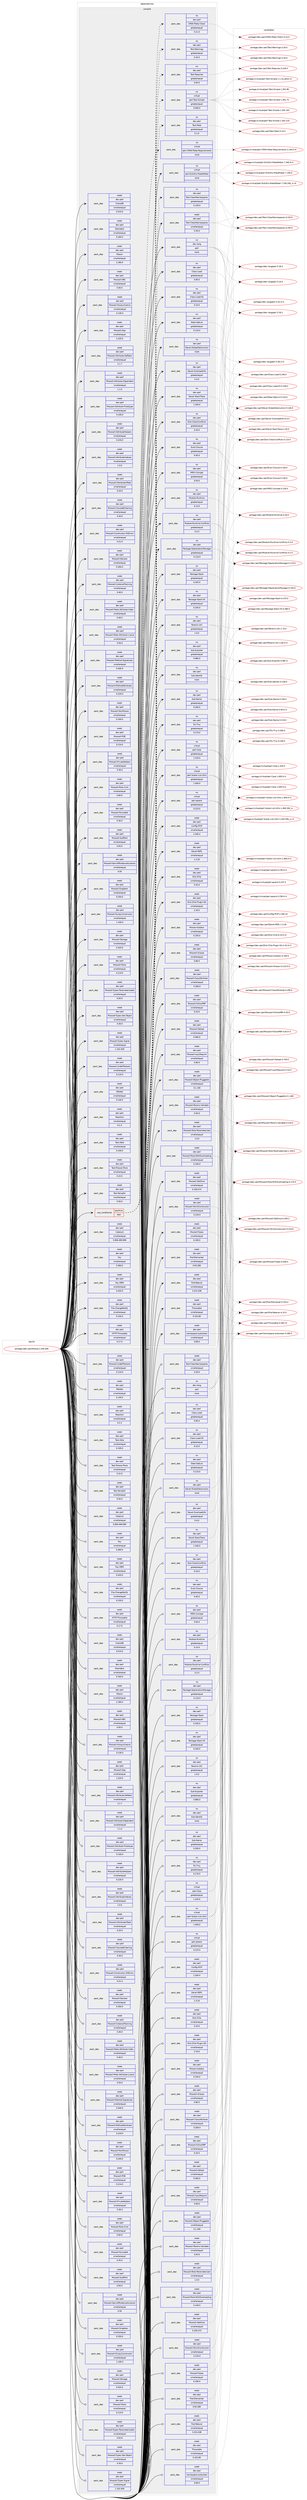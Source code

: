 digraph prolog {

# *************
# Graph options
# *************

newrank=true;
concentrate=true;
compound=true;
graph [rankdir=LR,fontname=Helvetica,fontsize=10,ranksep=1.5];#, ranksep=2.5, nodesep=0.2];
edge  [arrowhead=vee];
node  [fontname=Helvetica,fontsize=10];

# **********
# The ebuild
# **********

subgraph cluster_leftcol {
color=gray;
rank=same;
label=<<i>ebuild</i>>;
id [label="portage://dev-perl/Moose-2.200.400", color=red, width=4, href="../dev-perl/Moose-2.200.400.svg"];
}

# ****************
# The dependencies
# ****************

subgraph cluster_midcol {
color=gray;
label=<<i>dependencies</i>>;
subgraph cluster_compile {
fillcolor="#eeeeee";
style=filled;
label=<<i>compile</i>>;
subgraph cond121843 {
dependency487852 [label=<<TABLE BORDER="0" CELLBORDER="1" CELLSPACING="0" CELLPADDING="4"><TR><TD ROWSPAN="3" CELLPADDING="10">use_conditional</TD></TR><TR><TD>positive</TD></TR><TR><TD>test</TD></TR></TABLE>>, shape=none, color=red];
subgraph pack360931 {
dependency487853 [label=<<TABLE BORDER="0" CELLBORDER="1" CELLSPACING="0" CELLPADDING="4" WIDTH="220"><TR><TD ROWSPAN="6" CELLPADDING="30">pack_dep</TD></TR><TR><TD WIDTH="110">no</TD></TR><TR><TD>dev-perl</TD></TR><TR><TD>CPAN-Meta-Check</TD></TR><TR><TD>greaterequal</TD></TR><TR><TD>0.11.0</TD></TR></TABLE>>, shape=none, color=blue];
}
dependency487852:e -> dependency487853:w [weight=20,style="dashed",arrowhead="vee"];
subgraph pack360932 {
dependency487854 [label=<<TABLE BORDER="0" CELLBORDER="1" CELLSPACING="0" CELLPADDING="4" WIDTH="220"><TR><TD ROWSPAN="6" CELLPADDING="30">pack_dep</TD></TR><TR><TD WIDTH="110">no</TD></TR><TR><TD>virtual</TD></TR><TR><TD>perl-CPAN-Meta-Requirements</TD></TR><TR><TD>none</TD></TR><TR><TD></TD></TR></TABLE>>, shape=none, color=blue];
}
dependency487852:e -> dependency487854:w [weight=20,style="dashed",arrowhead="vee"];
subgraph pack360933 {
dependency487855 [label=<<TABLE BORDER="0" CELLBORDER="1" CELLSPACING="0" CELLPADDING="4" WIDTH="220"><TR><TD ROWSPAN="6" CELLPADDING="30">pack_dep</TD></TR><TR><TD WIDTH="110">no</TD></TR><TR><TD>dev-perl</TD></TR><TR><TD>Test-CleanNamespaces</TD></TR><TR><TD>greaterequal</TD></TR><TR><TD>0.130.0</TD></TR></TABLE>>, shape=none, color=blue];
}
dependency487852:e -> dependency487855:w [weight=20,style="dashed",arrowhead="vee"];
subgraph pack360934 {
dependency487856 [label=<<TABLE BORDER="0" CELLBORDER="1" CELLSPACING="0" CELLPADDING="4" WIDTH="220"><TR><TD ROWSPAN="6" CELLPADDING="30">pack_dep</TD></TR><TR><TD WIDTH="110">no</TD></TR><TR><TD>dev-perl</TD></TR><TR><TD>Test-Fatal</TD></TR><TR><TD>greaterequal</TD></TR><TR><TD>0.1.0</TD></TR></TABLE>>, shape=none, color=blue];
}
dependency487852:e -> dependency487856:w [weight=20,style="dashed",arrowhead="vee"];
subgraph pack360935 {
dependency487857 [label=<<TABLE BORDER="0" CELLBORDER="1" CELLSPACING="0" CELLPADDING="4" WIDTH="220"><TR><TD ROWSPAN="6" CELLPADDING="30">pack_dep</TD></TR><TR><TD WIDTH="110">no</TD></TR><TR><TD>virtual</TD></TR><TR><TD>perl-Test-Simple</TD></TR><TR><TD>greaterequal</TD></TR><TR><TD>0.940.0</TD></TR></TABLE>>, shape=none, color=blue];
}
dependency487852:e -> dependency487857:w [weight=20,style="dashed",arrowhead="vee"];
subgraph pack360936 {
dependency487858 [label=<<TABLE BORDER="0" CELLBORDER="1" CELLSPACING="0" CELLPADDING="4" WIDTH="220"><TR><TD ROWSPAN="6" CELLPADDING="30">pack_dep</TD></TR><TR><TD WIDTH="110">no</TD></TR><TR><TD>dev-perl</TD></TR><TR><TD>Test-Requires</TD></TR><TR><TD>greaterequal</TD></TR><TR><TD>0.50.0</TD></TR></TABLE>>, shape=none, color=blue];
}
dependency487852:e -> dependency487858:w [weight=20,style="dashed",arrowhead="vee"];
subgraph pack360937 {
dependency487859 [label=<<TABLE BORDER="0" CELLBORDER="1" CELLSPACING="0" CELLPADDING="4" WIDTH="220"><TR><TD ROWSPAN="6" CELLPADDING="30">pack_dep</TD></TR><TR><TD WIDTH="110">no</TD></TR><TR><TD>dev-perl</TD></TR><TR><TD>Test-Warnings</TD></TR><TR><TD>greaterequal</TD></TR><TR><TD>0.16.0</TD></TR></TABLE>>, shape=none, color=blue];
}
dependency487852:e -> dependency487859:w [weight=20,style="dashed",arrowhead="vee"];
}
id:e -> dependency487852:w [weight=20,style="solid",arrowhead="vee"];
subgraph pack360938 {
dependency487860 [label=<<TABLE BORDER="0" CELLBORDER="1" CELLSPACING="0" CELLPADDING="4" WIDTH="220"><TR><TD ROWSPAN="6" CELLPADDING="30">pack_dep</TD></TR><TR><TD WIDTH="110">no</TD></TR><TR><TD>dev-lang</TD></TR><TR><TD>perl</TD></TR><TR><TD>none</TD></TR><TR><TD></TD></TR></TABLE>>, shape=none, color=blue];
}
id:e -> dependency487860:w [weight=20,style="solid",arrowhead="vee"];
subgraph pack360939 {
dependency487861 [label=<<TABLE BORDER="0" CELLBORDER="1" CELLSPACING="0" CELLPADDING="4" WIDTH="220"><TR><TD ROWSPAN="6" CELLPADDING="30">pack_dep</TD></TR><TR><TD WIDTH="110">no</TD></TR><TR><TD>dev-perl</TD></TR><TR><TD>Class-Load</TD></TR><TR><TD>greaterequal</TD></TR><TR><TD>0.90.0</TD></TR></TABLE>>, shape=none, color=blue];
}
id:e -> dependency487861:w [weight=20,style="solid",arrowhead="vee"];
subgraph pack360940 {
dependency487862 [label=<<TABLE BORDER="0" CELLBORDER="1" CELLSPACING="0" CELLPADDING="4" WIDTH="220"><TR><TD ROWSPAN="6" CELLPADDING="30">pack_dep</TD></TR><TR><TD WIDTH="110">no</TD></TR><TR><TD>dev-perl</TD></TR><TR><TD>Class-Load-XS</TD></TR><TR><TD>greaterequal</TD></TR><TR><TD>0.10.0</TD></TR></TABLE>>, shape=none, color=blue];
}
id:e -> dependency487862:w [weight=20,style="solid",arrowhead="vee"];
subgraph pack360941 {
dependency487863 [label=<<TABLE BORDER="0" CELLBORDER="1" CELLSPACING="0" CELLPADDING="4" WIDTH="220"><TR><TD ROWSPAN="6" CELLPADDING="30">pack_dep</TD></TR><TR><TD WIDTH="110">no</TD></TR><TR><TD>dev-perl</TD></TR><TR><TD>Data-OptList</TD></TR><TR><TD>greaterequal</TD></TR><TR><TD>0.110.0</TD></TR></TABLE>>, shape=none, color=blue];
}
id:e -> dependency487863:w [weight=20,style="solid",arrowhead="vee"];
subgraph pack360942 {
dependency487864 [label=<<TABLE BORDER="0" CELLBORDER="1" CELLSPACING="0" CELLPADDING="4" WIDTH="220"><TR><TD ROWSPAN="6" CELLPADDING="30">pack_dep</TD></TR><TR><TD WIDTH="110">no</TD></TR><TR><TD>dev-perl</TD></TR><TR><TD>Devel-GlobalDestruction</TD></TR><TR><TD>none</TD></TR><TR><TD></TD></TR></TABLE>>, shape=none, color=blue];
}
id:e -> dependency487864:w [weight=20,style="solid",arrowhead="vee"];
subgraph pack360943 {
dependency487865 [label=<<TABLE BORDER="0" CELLBORDER="1" CELLSPACING="0" CELLPADDING="4" WIDTH="220"><TR><TD ROWSPAN="6" CELLPADDING="30">pack_dep</TD></TR><TR><TD WIDTH="110">no</TD></TR><TR><TD>dev-perl</TD></TR><TR><TD>Devel-OverloadInfo</TD></TR><TR><TD>greaterequal</TD></TR><TR><TD>0.4.0</TD></TR></TABLE>>, shape=none, color=blue];
}
id:e -> dependency487865:w [weight=20,style="solid",arrowhead="vee"];
subgraph pack360944 {
dependency487866 [label=<<TABLE BORDER="0" CELLBORDER="1" CELLSPACING="0" CELLPADDING="4" WIDTH="220"><TR><TD ROWSPAN="6" CELLPADDING="30">pack_dep</TD></TR><TR><TD WIDTH="110">no</TD></TR><TR><TD>dev-perl</TD></TR><TR><TD>Devel-StackTrace</TD></TR><TR><TD>greaterequal</TD></TR><TR><TD>1.330.0</TD></TR></TABLE>>, shape=none, color=blue];
}
id:e -> dependency487866:w [weight=20,style="solid",arrowhead="vee"];
subgraph pack360945 {
dependency487867 [label=<<TABLE BORDER="0" CELLBORDER="1" CELLSPACING="0" CELLPADDING="4" WIDTH="220"><TR><TD ROWSPAN="6" CELLPADDING="30">pack_dep</TD></TR><TR><TD WIDTH="110">no</TD></TR><TR><TD>dev-perl</TD></TR><TR><TD>Dist-CheckConflicts</TD></TR><TR><TD>greaterequal</TD></TR><TR><TD>0.20.0</TD></TR></TABLE>>, shape=none, color=blue];
}
id:e -> dependency487867:w [weight=20,style="solid",arrowhead="vee"];
subgraph pack360946 {
dependency487868 [label=<<TABLE BORDER="0" CELLBORDER="1" CELLSPACING="0" CELLPADDING="4" WIDTH="220"><TR><TD ROWSPAN="6" CELLPADDING="30">pack_dep</TD></TR><TR><TD WIDTH="110">no</TD></TR><TR><TD>dev-perl</TD></TR><TR><TD>Eval-Closure</TD></TR><TR><TD>greaterequal</TD></TR><TR><TD>0.40.0</TD></TR></TABLE>>, shape=none, color=blue];
}
id:e -> dependency487868:w [weight=20,style="solid",arrowhead="vee"];
subgraph pack360947 {
dependency487869 [label=<<TABLE BORDER="0" CELLBORDER="1" CELLSPACING="0" CELLPADDING="4" WIDTH="220"><TR><TD ROWSPAN="6" CELLPADDING="30">pack_dep</TD></TR><TR><TD WIDTH="110">no</TD></TR><TR><TD>dev-perl</TD></TR><TR><TD>MRO-Compat</TD></TR><TR><TD>greaterequal</TD></TR><TR><TD>0.50.0</TD></TR></TABLE>>, shape=none, color=blue];
}
id:e -> dependency487869:w [weight=20,style="solid",arrowhead="vee"];
subgraph pack360948 {
dependency487870 [label=<<TABLE BORDER="0" CELLBORDER="1" CELLSPACING="0" CELLPADDING="4" WIDTH="220"><TR><TD ROWSPAN="6" CELLPADDING="30">pack_dep</TD></TR><TR><TD WIDTH="110">no</TD></TR><TR><TD>dev-perl</TD></TR><TR><TD>Module-Runtime</TD></TR><TR><TD>greaterequal</TD></TR><TR><TD>0.14.0</TD></TR></TABLE>>, shape=none, color=blue];
}
id:e -> dependency487870:w [weight=20,style="solid",arrowhead="vee"];
subgraph pack360949 {
dependency487871 [label=<<TABLE BORDER="0" CELLBORDER="1" CELLSPACING="0" CELLPADDING="4" WIDTH="220"><TR><TD ROWSPAN="6" CELLPADDING="30">pack_dep</TD></TR><TR><TD WIDTH="110">no</TD></TR><TR><TD>dev-perl</TD></TR><TR><TD>Module-Runtime-Conflicts</TD></TR><TR><TD>greaterequal</TD></TR><TR><TD>0.2.0</TD></TR></TABLE>>, shape=none, color=blue];
}
id:e -> dependency487871:w [weight=20,style="solid",arrowhead="vee"];
subgraph pack360950 {
dependency487872 [label=<<TABLE BORDER="0" CELLBORDER="1" CELLSPACING="0" CELLPADDING="4" WIDTH="220"><TR><TD ROWSPAN="6" CELLPADDING="30">pack_dep</TD></TR><TR><TD WIDTH="110">no</TD></TR><TR><TD>dev-perl</TD></TR><TR><TD>Package-DeprecationManager</TD></TR><TR><TD>greaterequal</TD></TR><TR><TD>0.110.0</TD></TR></TABLE>>, shape=none, color=blue];
}
id:e -> dependency487872:w [weight=20,style="solid",arrowhead="vee"];
subgraph pack360951 {
dependency487873 [label=<<TABLE BORDER="0" CELLBORDER="1" CELLSPACING="0" CELLPADDING="4" WIDTH="220"><TR><TD ROWSPAN="6" CELLPADDING="30">pack_dep</TD></TR><TR><TD WIDTH="110">no</TD></TR><TR><TD>dev-perl</TD></TR><TR><TD>Package-Stash</TD></TR><TR><TD>greaterequal</TD></TR><TR><TD>0.320.0</TD></TR></TABLE>>, shape=none, color=blue];
}
id:e -> dependency487873:w [weight=20,style="solid",arrowhead="vee"];
subgraph pack360952 {
dependency487874 [label=<<TABLE BORDER="0" CELLBORDER="1" CELLSPACING="0" CELLPADDING="4" WIDTH="220"><TR><TD ROWSPAN="6" CELLPADDING="30">pack_dep</TD></TR><TR><TD WIDTH="110">no</TD></TR><TR><TD>dev-perl</TD></TR><TR><TD>Package-Stash-XS</TD></TR><TR><TD>greaterequal</TD></TR><TR><TD>0.240.0</TD></TR></TABLE>>, shape=none, color=blue];
}
id:e -> dependency487874:w [weight=20,style="solid",arrowhead="vee"];
subgraph pack360953 {
dependency487875 [label=<<TABLE BORDER="0" CELLBORDER="1" CELLSPACING="0" CELLPADDING="4" WIDTH="220"><TR><TD ROWSPAN="6" CELLPADDING="30">pack_dep</TD></TR><TR><TD WIDTH="110">no</TD></TR><TR><TD>dev-perl</TD></TR><TR><TD>Params-Util</TD></TR><TR><TD>greaterequal</TD></TR><TR><TD>1.0.0</TD></TR></TABLE>>, shape=none, color=blue];
}
id:e -> dependency487875:w [weight=20,style="solid",arrowhead="vee"];
subgraph pack360954 {
dependency487876 [label=<<TABLE BORDER="0" CELLBORDER="1" CELLSPACING="0" CELLPADDING="4" WIDTH="220"><TR><TD ROWSPAN="6" CELLPADDING="30">pack_dep</TD></TR><TR><TD WIDTH="110">no</TD></TR><TR><TD>dev-perl</TD></TR><TR><TD>Sub-Exporter</TD></TR><TR><TD>greaterequal</TD></TR><TR><TD>0.980.0</TD></TR></TABLE>>, shape=none, color=blue];
}
id:e -> dependency487876:w [weight=20,style="solid",arrowhead="vee"];
subgraph pack360955 {
dependency487877 [label=<<TABLE BORDER="0" CELLBORDER="1" CELLSPACING="0" CELLPADDING="4" WIDTH="220"><TR><TD ROWSPAN="6" CELLPADDING="30">pack_dep</TD></TR><TR><TD WIDTH="110">no</TD></TR><TR><TD>dev-perl</TD></TR><TR><TD>Sub-Identify</TD></TR><TR><TD>none</TD></TR><TR><TD></TD></TR></TABLE>>, shape=none, color=blue];
}
id:e -> dependency487877:w [weight=20,style="solid",arrowhead="vee"];
subgraph pack360956 {
dependency487878 [label=<<TABLE BORDER="0" CELLBORDER="1" CELLSPACING="0" CELLPADDING="4" WIDTH="220"><TR><TD ROWSPAN="6" CELLPADDING="30">pack_dep</TD></TR><TR><TD WIDTH="110">no</TD></TR><TR><TD>dev-perl</TD></TR><TR><TD>Sub-Name</TD></TR><TR><TD>greaterequal</TD></TR><TR><TD>0.200.0</TD></TR></TABLE>>, shape=none, color=blue];
}
id:e -> dependency487878:w [weight=20,style="solid",arrowhead="vee"];
subgraph pack360957 {
dependency487879 [label=<<TABLE BORDER="0" CELLBORDER="1" CELLSPACING="0" CELLPADDING="4" WIDTH="220"><TR><TD ROWSPAN="6" CELLPADDING="30">pack_dep</TD></TR><TR><TD WIDTH="110">no</TD></TR><TR><TD>dev-perl</TD></TR><TR><TD>Try-Tiny</TD></TR><TR><TD>greaterequal</TD></TR><TR><TD>0.170.0</TD></TR></TABLE>>, shape=none, color=blue];
}
id:e -> dependency487879:w [weight=20,style="solid",arrowhead="vee"];
subgraph pack360958 {
dependency487880 [label=<<TABLE BORDER="0" CELLBORDER="1" CELLSPACING="0" CELLPADDING="4" WIDTH="220"><TR><TD ROWSPAN="6" CELLPADDING="30">pack_dep</TD></TR><TR><TD WIDTH="110">no</TD></TR><TR><TD>virtual</TD></TR><TR><TD>perl-Carp</TD></TR><TR><TD>greaterequal</TD></TR><TR><TD>1.220.0</TD></TR></TABLE>>, shape=none, color=blue];
}
id:e -> dependency487880:w [weight=20,style="solid",arrowhead="vee"];
subgraph pack360959 {
dependency487881 [label=<<TABLE BORDER="0" CELLBORDER="1" CELLSPACING="0" CELLPADDING="4" WIDTH="220"><TR><TD ROWSPAN="6" CELLPADDING="30">pack_dep</TD></TR><TR><TD WIDTH="110">no</TD></TR><TR><TD>virtual</TD></TR><TR><TD>perl-ExtUtils-MakeMaker</TD></TR><TR><TD>none</TD></TR><TR><TD></TD></TR></TABLE>>, shape=none, color=blue];
}
id:e -> dependency487881:w [weight=20,style="solid",arrowhead="vee"];
subgraph pack360960 {
dependency487882 [label=<<TABLE BORDER="0" CELLBORDER="1" CELLSPACING="0" CELLPADDING="4" WIDTH="220"><TR><TD ROWSPAN="6" CELLPADDING="30">pack_dep</TD></TR><TR><TD WIDTH="110">no</TD></TR><TR><TD>virtual</TD></TR><TR><TD>perl-Scalar-List-Utils</TD></TR><TR><TD>greaterequal</TD></TR><TR><TD>1.450.0</TD></TR></TABLE>>, shape=none, color=blue];
}
id:e -> dependency487882:w [weight=20,style="solid",arrowhead="vee"];
subgraph pack360961 {
dependency487883 [label=<<TABLE BORDER="0" CELLBORDER="1" CELLSPACING="0" CELLPADDING="4" WIDTH="220"><TR><TD ROWSPAN="6" CELLPADDING="30">pack_dep</TD></TR><TR><TD WIDTH="110">no</TD></TR><TR><TD>virtual</TD></TR><TR><TD>perl-parent</TD></TR><TR><TD>greaterequal</TD></TR><TR><TD>0.223.0</TD></TR></TABLE>>, shape=none, color=blue];
}
id:e -> dependency487883:w [weight=20,style="solid",arrowhead="vee"];
subgraph pack360962 {
dependency487884 [label=<<TABLE BORDER="0" CELLBORDER="1" CELLSPACING="0" CELLPADDING="4" WIDTH="220"><TR><TD ROWSPAN="6" CELLPADDING="30">pack_dep</TD></TR><TR><TD WIDTH="110">weak</TD></TR><TR><TD>dev-perl</TD></TR><TR><TD>Catalyst</TD></TR><TR><TD>smallerequal</TD></TR><TR><TD>5.900.499.990</TD></TR></TABLE>>, shape=none, color=blue];
}
id:e -> dependency487884:w [weight=20,style="solid",arrowhead="vee"];
subgraph pack360963 {
dependency487885 [label=<<TABLE BORDER="0" CELLBORDER="1" CELLSPACING="0" CELLPADDING="4" WIDTH="220"><TR><TD ROWSPAN="6" CELLPADDING="30">pack_dep</TD></TR><TR><TD WIDTH="110">weak</TD></TR><TR><TD>dev-perl</TD></TR><TR><TD>Config-MVP</TD></TR><TR><TD>smallerequal</TD></TR><TR><TD>2.200.4</TD></TR></TABLE>>, shape=none, color=blue];
}
id:e -> dependency487885:w [weight=20,style="solid",arrowhead="vee"];
subgraph pack360964 {
dependency487886 [label=<<TABLE BORDER="0" CELLBORDER="1" CELLSPACING="0" CELLPADDING="4" WIDTH="220"><TR><TD ROWSPAN="6" CELLPADDING="30">pack_dep</TD></TR><TR><TD WIDTH="110">weak</TD></TR><TR><TD>dev-perl</TD></TR><TR><TD>Devel-REPL</TD></TR><TR><TD>smallerequal</TD></TR><TR><TD>1.3.20</TD></TR></TABLE>>, shape=none, color=blue];
}
id:e -> dependency487886:w [weight=20,style="solid",arrowhead="vee"];
subgraph pack360965 {
dependency487887 [label=<<TABLE BORDER="0" CELLBORDER="1" CELLSPACING="0" CELLPADDING="4" WIDTH="220"><TR><TD ROWSPAN="6" CELLPADDING="30">pack_dep</TD></TR><TR><TD WIDTH="110">weak</TD></TR><TR><TD>dev-perl</TD></TR><TR><TD>Dist-Zilla</TD></TR><TR><TD>smallerequal</TD></TR><TR><TD>5.43.0</TD></TR></TABLE>>, shape=none, color=blue];
}
id:e -> dependency487887:w [weight=20,style="solid",arrowhead="vee"];
subgraph pack360966 {
dependency487888 [label=<<TABLE BORDER="0" CELLBORDER="1" CELLSPACING="0" CELLPADDING="4" WIDTH="220"><TR><TD ROWSPAN="6" CELLPADDING="30">pack_dep</TD></TR><TR><TD WIDTH="110">weak</TD></TR><TR><TD>dev-perl</TD></TR><TR><TD>Dist-Zilla-Plugin-Git</TD></TR><TR><TD>smallerequal</TD></TR><TR><TD>2.16.0</TD></TR></TABLE>>, shape=none, color=blue];
}
id:e -> dependency487888:w [weight=20,style="solid",arrowhead="vee"];
subgraph pack360967 {
dependency487889 [label=<<TABLE BORDER="0" CELLBORDER="1" CELLSPACING="0" CELLPADDING="4" WIDTH="220"><TR><TD ROWSPAN="6" CELLPADDING="30">pack_dep</TD></TR><TR><TD WIDTH="110">weak</TD></TR><TR><TD>dev-perl</TD></TR><TR><TD>Fey</TD></TR><TR><TD>smallerequal</TD></TR><TR><TD>0.360.0</TD></TR></TABLE>>, shape=none, color=blue];
}
id:e -> dependency487889:w [weight=20,style="solid",arrowhead="vee"];
subgraph pack360968 {
dependency487890 [label=<<TABLE BORDER="0" CELLBORDER="1" CELLSPACING="0" CELLPADDING="4" WIDTH="220"><TR><TD ROWSPAN="6" CELLPADDING="30">pack_dep</TD></TR><TR><TD WIDTH="110">weak</TD></TR><TR><TD>dev-perl</TD></TR><TR><TD>Fey-ORM</TD></TR><TR><TD>smallerequal</TD></TR><TR><TD>0.420.0</TD></TR></TABLE>>, shape=none, color=blue];
}
id:e -> dependency487890:w [weight=20,style="solid",arrowhead="vee"];
subgraph pack360969 {
dependency487891 [label=<<TABLE BORDER="0" CELLBORDER="1" CELLSPACING="0" CELLPADDING="4" WIDTH="220"><TR><TD ROWSPAN="6" CELLPADDING="30">pack_dep</TD></TR><TR><TD WIDTH="110">weak</TD></TR><TR><TD>dev-perl</TD></TR><TR><TD>File-ChangeNotify</TD></TR><TR><TD>smallerequal</TD></TR><TR><TD>0.150.0</TD></TR></TABLE>>, shape=none, color=blue];
}
id:e -> dependency487891:w [weight=20,style="solid",arrowhead="vee"];
subgraph pack360970 {
dependency487892 [label=<<TABLE BORDER="0" CELLBORDER="1" CELLSPACING="0" CELLPADDING="4" WIDTH="220"><TR><TD ROWSPAN="6" CELLPADDING="30">pack_dep</TD></TR><TR><TD WIDTH="110">weak</TD></TR><TR><TD>dev-perl</TD></TR><TR><TD>HTTP-Throwable</TD></TR><TR><TD>smallerequal</TD></TR><TR><TD>0.17.0</TD></TR></TABLE>>, shape=none, color=blue];
}
id:e -> dependency487892:w [weight=20,style="solid",arrowhead="vee"];
subgraph pack360971 {
dependency487893 [label=<<TABLE BORDER="0" CELLBORDER="1" CELLSPACING="0" CELLPADDING="4" WIDTH="220"><TR><TD ROWSPAN="6" CELLPADDING="30">pack_dep</TD></TR><TR><TD WIDTH="110">weak</TD></TR><TR><TD>dev-perl</TD></TR><TR><TD>KiokuDB</TD></TR><TR><TD>smallerequal</TD></TR><TR><TD>0.510.0</TD></TR></TABLE>>, shape=none, color=blue];
}
id:e -> dependency487893:w [weight=20,style="solid",arrowhead="vee"];
subgraph pack360972 {
dependency487894 [label=<<TABLE BORDER="0" CELLBORDER="1" CELLSPACING="0" CELLPADDING="4" WIDTH="220"><TR><TD ROWSPAN="6" CELLPADDING="30">pack_dep</TD></TR><TR><TD WIDTH="110">weak</TD></TR><TR><TD>dev-perl</TD></TR><TR><TD>Markdent</TD></TR><TR><TD>smallerequal</TD></TR><TR><TD>0.160.0</TD></TR></TABLE>>, shape=none, color=blue];
}
id:e -> dependency487894:w [weight=20,style="solid",arrowhead="vee"];
subgraph pack360973 {
dependency487895 [label=<<TABLE BORDER="0" CELLBORDER="1" CELLSPACING="0" CELLPADDING="4" WIDTH="220"><TR><TD ROWSPAN="6" CELLPADDING="30">pack_dep</TD></TR><TR><TD WIDTH="110">weak</TD></TR><TR><TD>dev-perl</TD></TR><TR><TD>Mason</TD></TR><TR><TD>smallerequal</TD></TR><TR><TD>2.180.0</TD></TR></TABLE>>, shape=none, color=blue];
}
id:e -> dependency487895:w [weight=20,style="solid",arrowhead="vee"];
subgraph pack360974 {
dependency487896 [label=<<TABLE BORDER="0" CELLBORDER="1" CELLSPACING="0" CELLPADDING="4" WIDTH="220"><TR><TD ROWSPAN="6" CELLPADDING="30">pack_dep</TD></TR><TR><TD WIDTH="110">weak</TD></TR><TR><TD>dev-perl</TD></TR><TR><TD>Moose-Autobox</TD></TR><TR><TD>smallerequal</TD></TR><TR><TD>0.150.0</TD></TR></TABLE>>, shape=none, color=blue];
}
id:e -> dependency487896:w [weight=20,style="solid",arrowhead="vee"];
subgraph pack360975 {
dependency487897 [label=<<TABLE BORDER="0" CELLBORDER="1" CELLSPACING="0" CELLPADDING="4" WIDTH="220"><TR><TD ROWSPAN="6" CELLPADDING="30">pack_dep</TD></TR><TR><TD WIDTH="110">weak</TD></TR><TR><TD>dev-perl</TD></TR><TR><TD>MooseX-ABC</TD></TR><TR><TD>smallerequal</TD></TR><TR><TD>0.50.0</TD></TR></TABLE>>, shape=none, color=blue];
}
id:e -> dependency487897:w [weight=20,style="solid",arrowhead="vee"];
subgraph pack360976 {
dependency487898 [label=<<TABLE BORDER="0" CELLBORDER="1" CELLSPACING="0" CELLPADDING="4" WIDTH="220"><TR><TD ROWSPAN="6" CELLPADDING="30">pack_dep</TD></TR><TR><TD WIDTH="110">weak</TD></TR><TR><TD>dev-perl</TD></TR><TR><TD>MooseX-Aliases</TD></TR><TR><TD>smallerequal</TD></TR><TR><TD>0.80.0</TD></TR></TABLE>>, shape=none, color=blue];
}
id:e -> dependency487898:w [weight=20,style="solid",arrowhead="vee"];
subgraph pack360977 {
dependency487899 [label=<<TABLE BORDER="0" CELLBORDER="1" CELLSPACING="0" CELLPADDING="4" WIDTH="220"><TR><TD ROWSPAN="6" CELLPADDING="30">pack_dep</TD></TR><TR><TD WIDTH="110">weak</TD></TR><TR><TD>dev-perl</TD></TR><TR><TD>MooseX-AlwaysCoerce</TD></TR><TR><TD>smallerequal</TD></TR><TR><TD>0.130.0</TD></TR></TABLE>>, shape=none, color=blue];
}
id:e -> dependency487899:w [weight=20,style="solid",arrowhead="vee"];
subgraph pack360978 {
dependency487900 [label=<<TABLE BORDER="0" CELLBORDER="1" CELLSPACING="0" CELLPADDING="4" WIDTH="220"><TR><TD ROWSPAN="6" CELLPADDING="30">pack_dep</TD></TR><TR><TD WIDTH="110">weak</TD></TR><TR><TD>dev-perl</TD></TR><TR><TD>MooseX-App</TD></TR><TR><TD>smallerequal</TD></TR><TR><TD>1.220.0</TD></TR></TABLE>>, shape=none, color=blue];
}
id:e -> dependency487900:w [weight=20,style="solid",arrowhead="vee"];
subgraph pack360979 {
dependency487901 [label=<<TABLE BORDER="0" CELLBORDER="1" CELLSPACING="0" CELLPADDING="4" WIDTH="220"><TR><TD ROWSPAN="6" CELLPADDING="30">pack_dep</TD></TR><TR><TD WIDTH="110">weak</TD></TR><TR><TD>dev-perl</TD></TR><TR><TD>MooseX-Attribute-Deflator</TD></TR><TR><TD>smallerequal</TD></TR><TR><TD>2.1.7</TD></TR></TABLE>>, shape=none, color=blue];
}
id:e -> dependency487901:w [weight=20,style="solid",arrowhead="vee"];
subgraph pack360980 {
dependency487902 [label=<<TABLE BORDER="0" CELLBORDER="1" CELLSPACING="0" CELLPADDING="4" WIDTH="220"><TR><TD ROWSPAN="6" CELLPADDING="30">pack_dep</TD></TR><TR><TD WIDTH="110">weak</TD></TR><TR><TD>dev-perl</TD></TR><TR><TD>MooseX-Attribute-Dependent</TD></TR><TR><TD>smallerequal</TD></TR><TR><TD>1.1.0</TD></TR></TABLE>>, shape=none, color=blue];
}
id:e -> dependency487902:w [weight=20,style="solid",arrowhead="vee"];
subgraph pack360981 {
dependency487903 [label=<<TABLE BORDER="0" CELLBORDER="1" CELLSPACING="0" CELLPADDING="4" WIDTH="220"><TR><TD ROWSPAN="6" CELLPADDING="30">pack_dep</TD></TR><TR><TD WIDTH="110">weak</TD></TR><TR><TD>dev-perl</TD></TR><TR><TD>MooseX-Attribute-Prototype</TD></TR><TR><TD>smallerequal</TD></TR><TR><TD>0.100.0</TD></TR></TABLE>>, shape=none, color=blue];
}
id:e -> dependency487903:w [weight=20,style="solid",arrowhead="vee"];
subgraph pack360982 {
dependency487904 [label=<<TABLE BORDER="0" CELLBORDER="1" CELLSPACING="0" CELLPADDING="4" WIDTH="220"><TR><TD ROWSPAN="6" CELLPADDING="30">pack_dep</TD></TR><TR><TD WIDTH="110">weak</TD></TR><TR><TD>dev-perl</TD></TR><TR><TD>MooseX-AttributeHelpers</TD></TR><TR><TD>smallerequal</TD></TR><TR><TD>0.220.0</TD></TR></TABLE>>, shape=none, color=blue];
}
id:e -> dependency487904:w [weight=20,style="solid",arrowhead="vee"];
subgraph pack360983 {
dependency487905 [label=<<TABLE BORDER="0" CELLBORDER="1" CELLSPACING="0" CELLPADDING="4" WIDTH="220"><TR><TD ROWSPAN="6" CELLPADDING="30">pack_dep</TD></TR><TR><TD WIDTH="110">weak</TD></TR><TR><TD>dev-perl</TD></TR><TR><TD>MooseX-AttributeIndexes</TD></TR><TR><TD>smallerequal</TD></TR><TR><TD>1.0.0</TD></TR></TABLE>>, shape=none, color=blue];
}
id:e -> dependency487905:w [weight=20,style="solid",arrowhead="vee"];
subgraph pack360984 {
dependency487906 [label=<<TABLE BORDER="0" CELLBORDER="1" CELLSPACING="0" CELLPADDING="4" WIDTH="220"><TR><TD ROWSPAN="6" CELLPADDING="30">pack_dep</TD></TR><TR><TD WIDTH="110">weak</TD></TR><TR><TD>dev-perl</TD></TR><TR><TD>MooseX-AttributeInflate</TD></TR><TR><TD>smallerequal</TD></TR><TR><TD>0.20.0</TD></TR></TABLE>>, shape=none, color=blue];
}
id:e -> dependency487906:w [weight=20,style="solid",arrowhead="vee"];
subgraph pack360985 {
dependency487907 [label=<<TABLE BORDER="0" CELLBORDER="1" CELLSPACING="0" CELLPADDING="4" WIDTH="220"><TR><TD ROWSPAN="6" CELLPADDING="30">pack_dep</TD></TR><TR><TD WIDTH="110">weak</TD></TR><TR><TD>dev-perl</TD></TR><TR><TD>MooseX-CascadeClearing</TD></TR><TR><TD>smallerequal</TD></TR><TR><TD>0.30.0</TD></TR></TABLE>>, shape=none, color=blue];
}
id:e -> dependency487907:w [weight=20,style="solid",arrowhead="vee"];
subgraph pack360986 {
dependency487908 [label=<<TABLE BORDER="0" CELLBORDER="1" CELLSPACING="0" CELLPADDING="4" WIDTH="220"><TR><TD ROWSPAN="6" CELLPADDING="30">pack_dep</TD></TR><TR><TD WIDTH="110">weak</TD></TR><TR><TD>dev-perl</TD></TR><TR><TD>MooseX-ClassAttribute</TD></TR><TR><TD>smallerequal</TD></TR><TR><TD>0.260.0</TD></TR></TABLE>>, shape=none, color=blue];
}
id:e -> dependency487908:w [weight=20,style="solid",arrowhead="vee"];
subgraph pack360987 {
dependency487909 [label=<<TABLE BORDER="0" CELLBORDER="1" CELLSPACING="0" CELLPADDING="4" WIDTH="220"><TR><TD ROWSPAN="6" CELLPADDING="30">pack_dep</TD></TR><TR><TD WIDTH="110">weak</TD></TR><TR><TD>dev-perl</TD></TR><TR><TD>MooseX-Constructor-AllErrors</TD></TR><TR><TD>smallerequal</TD></TR><TR><TD>0.21.0</TD></TR></TABLE>>, shape=none, color=blue];
}
id:e -> dependency487909:w [weight=20,style="solid",arrowhead="vee"];
subgraph pack360988 {
dependency487910 [label=<<TABLE BORDER="0" CELLBORDER="1" CELLSPACING="0" CELLPADDING="4" WIDTH="220"><TR><TD ROWSPAN="6" CELLPADDING="30">pack_dep</TD></TR><TR><TD WIDTH="110">weak</TD></TR><TR><TD>dev-perl</TD></TR><TR><TD>MooseX-Declare</TD></TR><TR><TD>smallerequal</TD></TR><TR><TD>0.350.0</TD></TR></TABLE>>, shape=none, color=blue];
}
id:e -> dependency487910:w [weight=20,style="solid",arrowhead="vee"];
subgraph pack360989 {
dependency487911 [label=<<TABLE BORDER="0" CELLBORDER="1" CELLSPACING="0" CELLPADDING="4" WIDTH="220"><TR><TD ROWSPAN="6" CELLPADDING="30">pack_dep</TD></TR><TR><TD WIDTH="110">weak</TD></TR><TR><TD>dev-perl</TD></TR><TR><TD>MooseX-FollowPBP</TD></TR><TR><TD>smallerequal</TD></TR><TR><TD>0.20.0</TD></TR></TABLE>>, shape=none, color=blue];
}
id:e -> dependency487911:w [weight=20,style="solid",arrowhead="vee"];
subgraph pack360990 {
dependency487912 [label=<<TABLE BORDER="0" CELLBORDER="1" CELLSPACING="0" CELLPADDING="4" WIDTH="220"><TR><TD ROWSPAN="6" CELLPADDING="30">pack_dep</TD></TR><TR><TD WIDTH="110">weak</TD></TR><TR><TD>dev-perl</TD></TR><TR><TD>MooseX-Getopt</TD></TR><TR><TD>smallerequal</TD></TR><TR><TD>0.560.0</TD></TR></TABLE>>, shape=none, color=blue];
}
id:e -> dependency487912:w [weight=20,style="solid",arrowhead="vee"];
subgraph pack360991 {
dependency487913 [label=<<TABLE BORDER="0" CELLBORDER="1" CELLSPACING="0" CELLPADDING="4" WIDTH="220"><TR><TD ROWSPAN="6" CELLPADDING="30">pack_dep</TD></TR><TR><TD WIDTH="110">weak</TD></TR><TR><TD>dev-perl</TD></TR><TR><TD>MooseX-InstanceTracking</TD></TR><TR><TD>smallerequal</TD></TR><TR><TD>0.40.0</TD></TR></TABLE>>, shape=none, color=blue];
}
id:e -> dependency487913:w [weight=20,style="solid",arrowhead="vee"];
subgraph pack360992 {
dependency487914 [label=<<TABLE BORDER="0" CELLBORDER="1" CELLSPACING="0" CELLPADDING="4" WIDTH="220"><TR><TD ROWSPAN="6" CELLPADDING="30">pack_dep</TD></TR><TR><TD WIDTH="110">weak</TD></TR><TR><TD>dev-perl</TD></TR><TR><TD>MooseX-LazyRequire</TD></TR><TR><TD>smallerequal</TD></TR><TR><TD>0.60.0</TD></TR></TABLE>>, shape=none, color=blue];
}
id:e -> dependency487914:w [weight=20,style="solid",arrowhead="vee"];
subgraph pack360993 {
dependency487915 [label=<<TABLE BORDER="0" CELLBORDER="1" CELLSPACING="0" CELLPADDING="4" WIDTH="220"><TR><TD ROWSPAN="6" CELLPADDING="30">pack_dep</TD></TR><TR><TD WIDTH="110">weak</TD></TR><TR><TD>dev-perl</TD></TR><TR><TD>MooseX-Meta-Attribute-Index</TD></TR><TR><TD>smallerequal</TD></TR><TR><TD>0.40.0</TD></TR></TABLE>>, shape=none, color=blue];
}
id:e -> dependency487915:w [weight=20,style="solid",arrowhead="vee"];
subgraph pack360994 {
dependency487916 [label=<<TABLE BORDER="0" CELLBORDER="1" CELLSPACING="0" CELLPADDING="4" WIDTH="220"><TR><TD ROWSPAN="6" CELLPADDING="30">pack_dep</TD></TR><TR><TD WIDTH="110">weak</TD></TR><TR><TD>dev-perl</TD></TR><TR><TD>MooseX-Meta-Attribute-Lvalue</TD></TR><TR><TD>smallerequal</TD></TR><TR><TD>0.50.0</TD></TR></TABLE>>, shape=none, color=blue];
}
id:e -> dependency487916:w [weight=20,style="solid",arrowhead="vee"];
subgraph pack360995 {
dependency487917 [label=<<TABLE BORDER="0" CELLBORDER="1" CELLSPACING="0" CELLPADDING="4" WIDTH="220"><TR><TD ROWSPAN="6" CELLPADDING="30">pack_dep</TD></TR><TR><TD WIDTH="110">weak</TD></TR><TR><TD>dev-perl</TD></TR><TR><TD>MooseX-Method-Signatures</TD></TR><TR><TD>smallerequal</TD></TR><TR><TD>0.440.0</TD></TR></TABLE>>, shape=none, color=blue];
}
id:e -> dependency487917:w [weight=20,style="solid",arrowhead="vee"];
subgraph pack360996 {
dependency487918 [label=<<TABLE BORDER="0" CELLBORDER="1" CELLSPACING="0" CELLPADDING="4" WIDTH="220"><TR><TD ROWSPAN="6" CELLPADDING="30">pack_dep</TD></TR><TR><TD WIDTH="110">weak</TD></TR><TR><TD>dev-perl</TD></TR><TR><TD>MooseX-MethodAttributes</TD></TR><TR><TD>smallerequal</TD></TR><TR><TD>0.220.0</TD></TR></TABLE>>, shape=none, color=blue];
}
id:e -> dependency487918:w [weight=20,style="solid",arrowhead="vee"];
subgraph pack360997 {
dependency487919 [label=<<TABLE BORDER="0" CELLBORDER="1" CELLSPACING="0" CELLPADDING="4" WIDTH="220"><TR><TD ROWSPAN="6" CELLPADDING="30">pack_dep</TD></TR><TR><TD WIDTH="110">weak</TD></TR><TR><TD>dev-perl</TD></TR><TR><TD>MooseX-NonMoose</TD></TR><TR><TD>smallerequal</TD></TR><TR><TD>0.240.0</TD></TR></TABLE>>, shape=none, color=blue];
}
id:e -> dependency487919:w [weight=20,style="solid",arrowhead="vee"];
subgraph pack360998 {
dependency487920 [label=<<TABLE BORDER="0" CELLBORDER="1" CELLSPACING="0" CELLPADDING="4" WIDTH="220"><TR><TD ROWSPAN="6" CELLPADDING="30">pack_dep</TD></TR><TR><TD WIDTH="110">weak</TD></TR><TR><TD>dev-perl</TD></TR><TR><TD>MooseX-Object-Pluggable</TD></TR><TR><TD>smallerequal</TD></TR><TR><TD>0.1.100</TD></TR></TABLE>>, shape=none, color=blue];
}
id:e -> dependency487920:w [weight=20,style="solid",arrowhead="vee"];
subgraph pack360999 {
dependency487921 [label=<<TABLE BORDER="0" CELLBORDER="1" CELLSPACING="0" CELLPADDING="4" WIDTH="220"><TR><TD ROWSPAN="6" CELLPADDING="30">pack_dep</TD></TR><TR><TD WIDTH="110">weak</TD></TR><TR><TD>dev-perl</TD></TR><TR><TD>MooseX-POE</TD></TR><TR><TD>smallerequal</TD></TR><TR><TD>0.214.0</TD></TR></TABLE>>, shape=none, color=blue];
}
id:e -> dependency487921:w [weight=20,style="solid",arrowhead="vee"];
subgraph pack361000 {
dependency487922 [label=<<TABLE BORDER="0" CELLBORDER="1" CELLSPACING="0" CELLPADDING="4" WIDTH="220"><TR><TD ROWSPAN="6" CELLPADDING="30">pack_dep</TD></TR><TR><TD WIDTH="110">weak</TD></TR><TR><TD>dev-perl</TD></TR><TR><TD>MooseX-Params-Validate</TD></TR><TR><TD>smallerequal</TD></TR><TR><TD>0.50.0</TD></TR></TABLE>>, shape=none, color=blue];
}
id:e -> dependency487922:w [weight=20,style="solid",arrowhead="vee"];
subgraph pack361001 {
dependency487923 [label=<<TABLE BORDER="0" CELLBORDER="1" CELLSPACING="0" CELLPADDING="4" WIDTH="220"><TR><TD ROWSPAN="6" CELLPADDING="30">pack_dep</TD></TR><TR><TD WIDTH="110">weak</TD></TR><TR><TD>dev-perl</TD></TR><TR><TD>MooseX-PrivateSetters</TD></TR><TR><TD>smallerequal</TD></TR><TR><TD>0.30.0</TD></TR></TABLE>>, shape=none, color=blue];
}
id:e -> dependency487923:w [weight=20,style="solid",arrowhead="vee"];
subgraph pack361002 {
dependency487924 [label=<<TABLE BORDER="0" CELLBORDER="1" CELLSPACING="0" CELLPADDING="4" WIDTH="220"><TR><TD ROWSPAN="6" CELLPADDING="30">pack_dep</TD></TR><TR><TD WIDTH="110">weak</TD></TR><TR><TD>dev-perl</TD></TR><TR><TD>MooseX-Role-Cmd</TD></TR><TR><TD>smallerequal</TD></TR><TR><TD>0.60.0</TD></TR></TABLE>>, shape=none, color=blue];
}
id:e -> dependency487924:w [weight=20,style="solid",arrowhead="vee"];
subgraph pack361003 {
dependency487925 [label=<<TABLE BORDER="0" CELLBORDER="1" CELLSPACING="0" CELLPADDING="4" WIDTH="220"><TR><TD ROWSPAN="6" CELLPADDING="30">pack_dep</TD></TR><TR><TD WIDTH="110">weak</TD></TR><TR><TD>dev-perl</TD></TR><TR><TD>MooseX-Role-Parameterized</TD></TR><TR><TD>smallerequal</TD></TR><TR><TD>1.0.0</TD></TR></TABLE>>, shape=none, color=blue];
}
id:e -> dependency487925:w [weight=20,style="solid",arrowhead="vee"];
subgraph pack361004 {
dependency487926 [label=<<TABLE BORDER="0" CELLBORDER="1" CELLSPACING="0" CELLPADDING="4" WIDTH="220"><TR><TD ROWSPAN="6" CELLPADDING="30">pack_dep</TD></TR><TR><TD WIDTH="110">weak</TD></TR><TR><TD>dev-perl</TD></TR><TR><TD>MooseX-Role-WithOverloading</TD></TR><TR><TD>smallerequal</TD></TR><TR><TD>0.140.0</TD></TR></TABLE>>, shape=none, color=blue];
}
id:e -> dependency487926:w [weight=20,style="solid",arrowhead="vee"];
subgraph pack361005 {
dependency487927 [label=<<TABLE BORDER="0" CELLBORDER="1" CELLSPACING="0" CELLPADDING="4" WIDTH="220"><TR><TD ROWSPAN="6" CELLPADDING="30">pack_dep</TD></TR><TR><TD WIDTH="110">weak</TD></TR><TR><TD>dev-perl</TD></TR><TR><TD>MooseX-Runnable</TD></TR><TR><TD>smallerequal</TD></TR><TR><TD>0.30.0</TD></TR></TABLE>>, shape=none, color=blue];
}
id:e -> dependency487927:w [weight=20,style="solid",arrowhead="vee"];
subgraph pack361006 {
dependency487928 [label=<<TABLE BORDER="0" CELLBORDER="1" CELLSPACING="0" CELLPADDING="4" WIDTH="220"><TR><TD ROWSPAN="6" CELLPADDING="30">pack_dep</TD></TR><TR><TD WIDTH="110">weak</TD></TR><TR><TD>dev-perl</TD></TR><TR><TD>MooseX-Scaffold</TD></TR><TR><TD>smallerequal</TD></TR><TR><TD>0.50.0</TD></TR></TABLE>>, shape=none, color=blue];
}
id:e -> dependency487928:w [weight=20,style="solid",arrowhead="vee"];
subgraph pack361007 {
dependency487929 [label=<<TABLE BORDER="0" CELLBORDER="1" CELLSPACING="0" CELLPADDING="4" WIDTH="220"><TR><TD ROWSPAN="6" CELLPADDING="30">pack_dep</TD></TR><TR><TD WIDTH="110">weak</TD></TR><TR><TD>dev-perl</TD></TR><TR><TD>MooseX-SemiAffordanceAccessor</TD></TR><TR><TD>smallerequal</TD></TR><TR><TD>0.50</TD></TR></TABLE>>, shape=none, color=blue];
}
id:e -> dependency487929:w [weight=20,style="solid",arrowhead="vee"];
subgraph pack361008 {
dependency487930 [label=<<TABLE BORDER="0" CELLBORDER="1" CELLSPACING="0" CELLPADDING="4" WIDTH="220"><TR><TD ROWSPAN="6" CELLPADDING="30">pack_dep</TD></TR><TR><TD WIDTH="110">weak</TD></TR><TR><TD>dev-perl</TD></TR><TR><TD>MooseX-SetOnce</TD></TR><TR><TD>smallerequal</TD></TR><TR><TD>0.100.473</TD></TR></TABLE>>, shape=none, color=blue];
}
id:e -> dependency487930:w [weight=20,style="solid",arrowhead="vee"];
subgraph pack361009 {
dependency487931 [label=<<TABLE BORDER="0" CELLBORDER="1" CELLSPACING="0" CELLPADDING="4" WIDTH="220"><TR><TD ROWSPAN="6" CELLPADDING="30">pack_dep</TD></TR><TR><TD WIDTH="110">weak</TD></TR><TR><TD>dev-perl</TD></TR><TR><TD>MooseX-Singleton</TD></TR><TR><TD>smallerequal</TD></TR><TR><TD>0.250.0</TD></TR></TABLE>>, shape=none, color=blue];
}
id:e -> dependency487931:w [weight=20,style="solid",arrowhead="vee"];
subgraph pack361010 {
dependency487932 [label=<<TABLE BORDER="0" CELLBORDER="1" CELLSPACING="0" CELLPADDING="4" WIDTH="220"><TR><TD ROWSPAN="6" CELLPADDING="30">pack_dep</TD></TR><TR><TD WIDTH="110">weak</TD></TR><TR><TD>dev-perl</TD></TR><TR><TD>MooseX-SlurpyConstructor</TD></TR><TR><TD>smallerequal</TD></TR><TR><TD>1.100.0</TD></TR></TABLE>>, shape=none, color=blue];
}
id:e -> dependency487932:w [weight=20,style="solid",arrowhead="vee"];
subgraph pack361011 {
dependency487933 [label=<<TABLE BORDER="0" CELLBORDER="1" CELLSPACING="0" CELLPADDING="4" WIDTH="220"><TR><TD ROWSPAN="6" CELLPADDING="30">pack_dep</TD></TR><TR><TD WIDTH="110">weak</TD></TR><TR><TD>dev-perl</TD></TR><TR><TD>MooseX-Storage</TD></TR><TR><TD>smallerequal</TD></TR><TR><TD>0.420.0</TD></TR></TABLE>>, shape=none, color=blue];
}
id:e -> dependency487933:w [weight=20,style="solid",arrowhead="vee"];
subgraph pack361012 {
dependency487934 [label=<<TABLE BORDER="0" CELLBORDER="1" CELLSPACING="0" CELLPADDING="4" WIDTH="220"><TR><TD ROWSPAN="6" CELLPADDING="30">pack_dep</TD></TR><TR><TD WIDTH="110">weak</TD></TR><TR><TD>dev-perl</TD></TR><TR><TD>MooseX-StrictConstructor</TD></TR><TR><TD>smallerequal</TD></TR><TR><TD>0.120.0</TD></TR></TABLE>>, shape=none, color=blue];
}
id:e -> dependency487934:w [weight=20,style="solid",arrowhead="vee"];
subgraph pack361013 {
dependency487935 [label=<<TABLE BORDER="0" CELLBORDER="1" CELLSPACING="0" CELLPADDING="4" WIDTH="220"><TR><TD ROWSPAN="6" CELLPADDING="30">pack_dep</TD></TR><TR><TD WIDTH="110">weak</TD></TR><TR><TD>dev-perl</TD></TR><TR><TD>MooseX-Traits</TD></TR><TR><TD>smallerequal</TD></TR><TR><TD>0.110.0</TD></TR></TABLE>>, shape=none, color=blue];
}
id:e -> dependency487935:w [weight=20,style="solid",arrowhead="vee"];
subgraph pack361014 {
dependency487936 [label=<<TABLE BORDER="0" CELLBORDER="1" CELLSPACING="0" CELLPADDING="4" WIDTH="220"><TR><TD ROWSPAN="6" CELLPADDING="30">pack_dep</TD></TR><TR><TD WIDTH="110">weak</TD></TR><TR><TD>dev-perl</TD></TR><TR><TD>MooseX-Types</TD></TR><TR><TD>smallerequal</TD></TR><TR><TD>0.190.0</TD></TR></TABLE>>, shape=none, color=blue];
}
id:e -> dependency487936:w [weight=20,style="solid",arrowhead="vee"];
subgraph pack361015 {
dependency487937 [label=<<TABLE BORDER="0" CELLBORDER="1" CELLSPACING="0" CELLPADDING="4" WIDTH="220"><TR><TD ROWSPAN="6" CELLPADDING="30">pack_dep</TD></TR><TR><TD WIDTH="110">weak</TD></TR><TR><TD>dev-perl</TD></TR><TR><TD>MooseX-Types-Parameterizable</TD></TR><TR><TD>smallerequal</TD></TR><TR><TD>0.50.0</TD></TR></TABLE>>, shape=none, color=blue];
}
id:e -> dependency487937:w [weight=20,style="solid",arrowhead="vee"];
subgraph pack361016 {
dependency487938 [label=<<TABLE BORDER="0" CELLBORDER="1" CELLSPACING="0" CELLPADDING="4" WIDTH="220"><TR><TD ROWSPAN="6" CELLPADDING="30">pack_dep</TD></TR><TR><TD WIDTH="110">weak</TD></TR><TR><TD>dev-perl</TD></TR><TR><TD>MooseX-Types-Set-Object</TD></TR><TR><TD>smallerequal</TD></TR><TR><TD>0.30.0</TD></TR></TABLE>>, shape=none, color=blue];
}
id:e -> dependency487938:w [weight=20,style="solid",arrowhead="vee"];
subgraph pack361017 {
dependency487939 [label=<<TABLE BORDER="0" CELLBORDER="1" CELLSPACING="0" CELLPADDING="4" WIDTH="220"><TR><TD ROWSPAN="6" CELLPADDING="30">pack_dep</TD></TR><TR><TD WIDTH="110">weak</TD></TR><TR><TD>dev-perl</TD></TR><TR><TD>MooseX-Types-Signal</TD></TR><TR><TD>smallerequal</TD></TR><TR><TD>1.101.930</TD></TR></TABLE>>, shape=none, color=blue];
}
id:e -> dependency487939:w [weight=20,style="solid",arrowhead="vee"];
subgraph pack361018 {
dependency487940 [label=<<TABLE BORDER="0" CELLBORDER="1" CELLSPACING="0" CELLPADDING="4" WIDTH="220"><TR><TD ROWSPAN="6" CELLPADDING="30">pack_dep</TD></TR><TR><TD WIDTH="110">weak</TD></TR><TR><TD>dev-perl</TD></TR><TR><TD>MooseX-UndefTolerant</TD></TR><TR><TD>smallerequal</TD></TR><TR><TD>0.110.0</TD></TR></TABLE>>, shape=none, color=blue];
}
id:e -> dependency487940:w [weight=20,style="solid",arrowhead="vee"];
subgraph pack361019 {
dependency487941 [label=<<TABLE BORDER="0" CELLBORDER="1" CELLSPACING="0" CELLPADDING="4" WIDTH="220"><TR><TD ROWSPAN="6" CELLPADDING="30">pack_dep</TD></TR><TR><TD WIDTH="110">weak</TD></TR><TR><TD>dev-perl</TD></TR><TR><TD>PRANG</TD></TR><TR><TD>smallerequal</TD></TR><TR><TD>0.140.0</TD></TR></TABLE>>, shape=none, color=blue];
}
id:e -> dependency487941:w [weight=20,style="solid",arrowhead="vee"];
subgraph pack361020 {
dependency487942 [label=<<TABLE BORDER="0" CELLBORDER="1" CELLSPACING="0" CELLPADDING="4" WIDTH="220"><TR><TD ROWSPAN="6" CELLPADDING="30">pack_dep</TD></TR><TR><TD WIDTH="110">weak</TD></TR><TR><TD>dev-perl</TD></TR><TR><TD>Pod-Elemental</TD></TR><TR><TD>smallerequal</TD></TR><TR><TD>0.93.280</TD></TR></TABLE>>, shape=none, color=blue];
}
id:e -> dependency487942:w [weight=20,style="solid",arrowhead="vee"];
subgraph pack361021 {
dependency487943 [label=<<TABLE BORDER="0" CELLBORDER="1" CELLSPACING="0" CELLPADDING="4" WIDTH="220"><TR><TD ROWSPAN="6" CELLPADDING="30">pack_dep</TD></TR><TR><TD WIDTH="110">weak</TD></TR><TR><TD>dev-perl</TD></TR><TR><TD>Pod-Weaver</TD></TR><TR><TD>smallerequal</TD></TR><TR><TD>3.101.638</TD></TR></TABLE>>, shape=none, color=blue];
}
id:e -> dependency487943:w [weight=20,style="solid",arrowhead="vee"];
subgraph pack361022 {
dependency487944 [label=<<TABLE BORDER="0" CELLBORDER="1" CELLSPACING="0" CELLPADDING="4" WIDTH="220"><TR><TD ROWSPAN="6" CELLPADDING="30">pack_dep</TD></TR><TR><TD WIDTH="110">weak</TD></TR><TR><TD>dev-perl</TD></TR><TR><TD>Reaction</TD></TR><TR><TD>smallerequal</TD></TR><TR><TD>0.2.3</TD></TR></TABLE>>, shape=none, color=blue];
}
id:e -> dependency487944:w [weight=20,style="solid",arrowhead="vee"];
subgraph pack361023 {
dependency487945 [label=<<TABLE BORDER="0" CELLBORDER="1" CELLSPACING="0" CELLPADDING="4" WIDTH="220"><TR><TD ROWSPAN="6" CELLPADDING="30">pack_dep</TD></TR><TR><TD WIDTH="110">weak</TD></TR><TR><TD>dev-perl</TD></TR><TR><TD>Test-Able</TD></TR><TR><TD>smallerequal</TD></TR><TR><TD>0.100.0</TD></TR></TABLE>>, shape=none, color=blue];
}
id:e -> dependency487945:w [weight=20,style="solid",arrowhead="vee"];
subgraph pack361024 {
dependency487946 [label=<<TABLE BORDER="0" CELLBORDER="1" CELLSPACING="0" CELLPADDING="4" WIDTH="220"><TR><TD ROWSPAN="6" CELLPADDING="30">pack_dep</TD></TR><TR><TD WIDTH="110">weak</TD></TR><TR><TD>dev-perl</TD></TR><TR><TD>Test-CleanNamespaces</TD></TR><TR><TD>smallerequal</TD></TR><TR><TD>0.30.0</TD></TR></TABLE>>, shape=none, color=blue];
}
id:e -> dependency487946:w [weight=20,style="solid",arrowhead="vee"];
subgraph pack361025 {
dependency487947 [label=<<TABLE BORDER="0" CELLBORDER="1" CELLSPACING="0" CELLPADDING="4" WIDTH="220"><TR><TD ROWSPAN="6" CELLPADDING="30">pack_dep</TD></TR><TR><TD WIDTH="110">weak</TD></TR><TR><TD>dev-perl</TD></TR><TR><TD>Test-Moose-More</TD></TR><TR><TD>smallerequal</TD></TR><TR><TD>0.22.0</TD></TR></TABLE>>, shape=none, color=blue];
}
id:e -> dependency487947:w [weight=20,style="solid",arrowhead="vee"];
subgraph pack361026 {
dependency487948 [label=<<TABLE BORDER="0" CELLBORDER="1" CELLSPACING="0" CELLPADDING="4" WIDTH="220"><TR><TD ROWSPAN="6" CELLPADDING="30">pack_dep</TD></TR><TR><TD WIDTH="110">weak</TD></TR><TR><TD>dev-perl</TD></TR><TR><TD>Test-TempDir</TD></TR><TR><TD>smallerequal</TD></TR><TR><TD>0.50.0</TD></TR></TABLE>>, shape=none, color=blue];
}
id:e -> dependency487948:w [weight=20,style="solid",arrowhead="vee"];
subgraph pack361027 {
dependency487949 [label=<<TABLE BORDER="0" CELLBORDER="1" CELLSPACING="0" CELLPADDING="4" WIDTH="220"><TR><TD ROWSPAN="6" CELLPADDING="30">pack_dep</TD></TR><TR><TD WIDTH="110">weak</TD></TR><TR><TD>dev-perl</TD></TR><TR><TD>Throwable</TD></TR><TR><TD>smallerequal</TD></TR><TR><TD>0.102.80</TD></TR></TABLE>>, shape=none, color=blue];
}
id:e -> dependency487949:w [weight=20,style="solid",arrowhead="vee"];
subgraph pack361028 {
dependency487950 [label=<<TABLE BORDER="0" CELLBORDER="1" CELLSPACING="0" CELLPADDING="4" WIDTH="220"><TR><TD ROWSPAN="6" CELLPADDING="30">pack_dep</TD></TR><TR><TD WIDTH="110">weak</TD></TR><TR><TD>dev-perl</TD></TR><TR><TD>namespace-autoclean</TD></TR><TR><TD>smallerequal</TD></TR><TR><TD>0.80.0</TD></TR></TABLE>>, shape=none, color=blue];
}
id:e -> dependency487950:w [weight=20,style="solid",arrowhead="vee"];
}
subgraph cluster_compileandrun {
fillcolor="#eeeeee";
style=filled;
label=<<i>compile and run</i>>;
}
subgraph cluster_run {
fillcolor="#eeeeee";
style=filled;
label=<<i>run</i>>;
subgraph pack361029 {
dependency487951 [label=<<TABLE BORDER="0" CELLBORDER="1" CELLSPACING="0" CELLPADDING="4" WIDTH="220"><TR><TD ROWSPAN="6" CELLPADDING="30">pack_dep</TD></TR><TR><TD WIDTH="110">no</TD></TR><TR><TD>dev-lang</TD></TR><TR><TD>perl</TD></TR><TR><TD>none</TD></TR><TR><TD></TD></TR></TABLE>>, shape=none, color=blue];
}
id:e -> dependency487951:w [weight=20,style="solid",arrowhead="odot"];
subgraph pack361030 {
dependency487952 [label=<<TABLE BORDER="0" CELLBORDER="1" CELLSPACING="0" CELLPADDING="4" WIDTH="220"><TR><TD ROWSPAN="6" CELLPADDING="30">pack_dep</TD></TR><TR><TD WIDTH="110">no</TD></TR><TR><TD>dev-perl</TD></TR><TR><TD>Class-Load</TD></TR><TR><TD>greaterequal</TD></TR><TR><TD>0.90.0</TD></TR></TABLE>>, shape=none, color=blue];
}
id:e -> dependency487952:w [weight=20,style="solid",arrowhead="odot"];
subgraph pack361031 {
dependency487953 [label=<<TABLE BORDER="0" CELLBORDER="1" CELLSPACING="0" CELLPADDING="4" WIDTH="220"><TR><TD ROWSPAN="6" CELLPADDING="30">pack_dep</TD></TR><TR><TD WIDTH="110">no</TD></TR><TR><TD>dev-perl</TD></TR><TR><TD>Class-Load-XS</TD></TR><TR><TD>greaterequal</TD></TR><TR><TD>0.10.0</TD></TR></TABLE>>, shape=none, color=blue];
}
id:e -> dependency487953:w [weight=20,style="solid",arrowhead="odot"];
subgraph pack361032 {
dependency487954 [label=<<TABLE BORDER="0" CELLBORDER="1" CELLSPACING="0" CELLPADDING="4" WIDTH="220"><TR><TD ROWSPAN="6" CELLPADDING="30">pack_dep</TD></TR><TR><TD WIDTH="110">no</TD></TR><TR><TD>dev-perl</TD></TR><TR><TD>Data-OptList</TD></TR><TR><TD>greaterequal</TD></TR><TR><TD>0.110.0</TD></TR></TABLE>>, shape=none, color=blue];
}
id:e -> dependency487954:w [weight=20,style="solid",arrowhead="odot"];
subgraph pack361033 {
dependency487955 [label=<<TABLE BORDER="0" CELLBORDER="1" CELLSPACING="0" CELLPADDING="4" WIDTH="220"><TR><TD ROWSPAN="6" CELLPADDING="30">pack_dep</TD></TR><TR><TD WIDTH="110">no</TD></TR><TR><TD>dev-perl</TD></TR><TR><TD>Devel-GlobalDestruction</TD></TR><TR><TD>none</TD></TR><TR><TD></TD></TR></TABLE>>, shape=none, color=blue];
}
id:e -> dependency487955:w [weight=20,style="solid",arrowhead="odot"];
subgraph pack361034 {
dependency487956 [label=<<TABLE BORDER="0" CELLBORDER="1" CELLSPACING="0" CELLPADDING="4" WIDTH="220"><TR><TD ROWSPAN="6" CELLPADDING="30">pack_dep</TD></TR><TR><TD WIDTH="110">no</TD></TR><TR><TD>dev-perl</TD></TR><TR><TD>Devel-OverloadInfo</TD></TR><TR><TD>greaterequal</TD></TR><TR><TD>0.4.0</TD></TR></TABLE>>, shape=none, color=blue];
}
id:e -> dependency487956:w [weight=20,style="solid",arrowhead="odot"];
subgraph pack361035 {
dependency487957 [label=<<TABLE BORDER="0" CELLBORDER="1" CELLSPACING="0" CELLPADDING="4" WIDTH="220"><TR><TD ROWSPAN="6" CELLPADDING="30">pack_dep</TD></TR><TR><TD WIDTH="110">no</TD></TR><TR><TD>dev-perl</TD></TR><TR><TD>Devel-StackTrace</TD></TR><TR><TD>greaterequal</TD></TR><TR><TD>1.330.0</TD></TR></TABLE>>, shape=none, color=blue];
}
id:e -> dependency487957:w [weight=20,style="solid",arrowhead="odot"];
subgraph pack361036 {
dependency487958 [label=<<TABLE BORDER="0" CELLBORDER="1" CELLSPACING="0" CELLPADDING="4" WIDTH="220"><TR><TD ROWSPAN="6" CELLPADDING="30">pack_dep</TD></TR><TR><TD WIDTH="110">no</TD></TR><TR><TD>dev-perl</TD></TR><TR><TD>Dist-CheckConflicts</TD></TR><TR><TD>greaterequal</TD></TR><TR><TD>0.20.0</TD></TR></TABLE>>, shape=none, color=blue];
}
id:e -> dependency487958:w [weight=20,style="solid",arrowhead="odot"];
subgraph pack361037 {
dependency487959 [label=<<TABLE BORDER="0" CELLBORDER="1" CELLSPACING="0" CELLPADDING="4" WIDTH="220"><TR><TD ROWSPAN="6" CELLPADDING="30">pack_dep</TD></TR><TR><TD WIDTH="110">no</TD></TR><TR><TD>dev-perl</TD></TR><TR><TD>Eval-Closure</TD></TR><TR><TD>greaterequal</TD></TR><TR><TD>0.40.0</TD></TR></TABLE>>, shape=none, color=blue];
}
id:e -> dependency487959:w [weight=20,style="solid",arrowhead="odot"];
subgraph pack361038 {
dependency487960 [label=<<TABLE BORDER="0" CELLBORDER="1" CELLSPACING="0" CELLPADDING="4" WIDTH="220"><TR><TD ROWSPAN="6" CELLPADDING="30">pack_dep</TD></TR><TR><TD WIDTH="110">no</TD></TR><TR><TD>dev-perl</TD></TR><TR><TD>MRO-Compat</TD></TR><TR><TD>greaterequal</TD></TR><TR><TD>0.50.0</TD></TR></TABLE>>, shape=none, color=blue];
}
id:e -> dependency487960:w [weight=20,style="solid",arrowhead="odot"];
subgraph pack361039 {
dependency487961 [label=<<TABLE BORDER="0" CELLBORDER="1" CELLSPACING="0" CELLPADDING="4" WIDTH="220"><TR><TD ROWSPAN="6" CELLPADDING="30">pack_dep</TD></TR><TR><TD WIDTH="110">no</TD></TR><TR><TD>dev-perl</TD></TR><TR><TD>Module-Runtime</TD></TR><TR><TD>greaterequal</TD></TR><TR><TD>0.14.0</TD></TR></TABLE>>, shape=none, color=blue];
}
id:e -> dependency487961:w [weight=20,style="solid",arrowhead="odot"];
subgraph pack361040 {
dependency487962 [label=<<TABLE BORDER="0" CELLBORDER="1" CELLSPACING="0" CELLPADDING="4" WIDTH="220"><TR><TD ROWSPAN="6" CELLPADDING="30">pack_dep</TD></TR><TR><TD WIDTH="110">no</TD></TR><TR><TD>dev-perl</TD></TR><TR><TD>Module-Runtime-Conflicts</TD></TR><TR><TD>greaterequal</TD></TR><TR><TD>0.2.0</TD></TR></TABLE>>, shape=none, color=blue];
}
id:e -> dependency487962:w [weight=20,style="solid",arrowhead="odot"];
subgraph pack361041 {
dependency487963 [label=<<TABLE BORDER="0" CELLBORDER="1" CELLSPACING="0" CELLPADDING="4" WIDTH="220"><TR><TD ROWSPAN="6" CELLPADDING="30">pack_dep</TD></TR><TR><TD WIDTH="110">no</TD></TR><TR><TD>dev-perl</TD></TR><TR><TD>Package-DeprecationManager</TD></TR><TR><TD>greaterequal</TD></TR><TR><TD>0.110.0</TD></TR></TABLE>>, shape=none, color=blue];
}
id:e -> dependency487963:w [weight=20,style="solid",arrowhead="odot"];
subgraph pack361042 {
dependency487964 [label=<<TABLE BORDER="0" CELLBORDER="1" CELLSPACING="0" CELLPADDING="4" WIDTH="220"><TR><TD ROWSPAN="6" CELLPADDING="30">pack_dep</TD></TR><TR><TD WIDTH="110">no</TD></TR><TR><TD>dev-perl</TD></TR><TR><TD>Package-Stash</TD></TR><TR><TD>greaterequal</TD></TR><TR><TD>0.320.0</TD></TR></TABLE>>, shape=none, color=blue];
}
id:e -> dependency487964:w [weight=20,style="solid",arrowhead="odot"];
subgraph pack361043 {
dependency487965 [label=<<TABLE BORDER="0" CELLBORDER="1" CELLSPACING="0" CELLPADDING="4" WIDTH="220"><TR><TD ROWSPAN="6" CELLPADDING="30">pack_dep</TD></TR><TR><TD WIDTH="110">no</TD></TR><TR><TD>dev-perl</TD></TR><TR><TD>Package-Stash-XS</TD></TR><TR><TD>greaterequal</TD></TR><TR><TD>0.240.0</TD></TR></TABLE>>, shape=none, color=blue];
}
id:e -> dependency487965:w [weight=20,style="solid",arrowhead="odot"];
subgraph pack361044 {
dependency487966 [label=<<TABLE BORDER="0" CELLBORDER="1" CELLSPACING="0" CELLPADDING="4" WIDTH="220"><TR><TD ROWSPAN="6" CELLPADDING="30">pack_dep</TD></TR><TR><TD WIDTH="110">no</TD></TR><TR><TD>dev-perl</TD></TR><TR><TD>Params-Util</TD></TR><TR><TD>greaterequal</TD></TR><TR><TD>1.0.0</TD></TR></TABLE>>, shape=none, color=blue];
}
id:e -> dependency487966:w [weight=20,style="solid",arrowhead="odot"];
subgraph pack361045 {
dependency487967 [label=<<TABLE BORDER="0" CELLBORDER="1" CELLSPACING="0" CELLPADDING="4" WIDTH="220"><TR><TD ROWSPAN="6" CELLPADDING="30">pack_dep</TD></TR><TR><TD WIDTH="110">no</TD></TR><TR><TD>dev-perl</TD></TR><TR><TD>Sub-Exporter</TD></TR><TR><TD>greaterequal</TD></TR><TR><TD>0.980.0</TD></TR></TABLE>>, shape=none, color=blue];
}
id:e -> dependency487967:w [weight=20,style="solid",arrowhead="odot"];
subgraph pack361046 {
dependency487968 [label=<<TABLE BORDER="0" CELLBORDER="1" CELLSPACING="0" CELLPADDING="4" WIDTH="220"><TR><TD ROWSPAN="6" CELLPADDING="30">pack_dep</TD></TR><TR><TD WIDTH="110">no</TD></TR><TR><TD>dev-perl</TD></TR><TR><TD>Sub-Identify</TD></TR><TR><TD>none</TD></TR><TR><TD></TD></TR></TABLE>>, shape=none, color=blue];
}
id:e -> dependency487968:w [weight=20,style="solid",arrowhead="odot"];
subgraph pack361047 {
dependency487969 [label=<<TABLE BORDER="0" CELLBORDER="1" CELLSPACING="0" CELLPADDING="4" WIDTH="220"><TR><TD ROWSPAN="6" CELLPADDING="30">pack_dep</TD></TR><TR><TD WIDTH="110">no</TD></TR><TR><TD>dev-perl</TD></TR><TR><TD>Sub-Name</TD></TR><TR><TD>greaterequal</TD></TR><TR><TD>0.200.0</TD></TR></TABLE>>, shape=none, color=blue];
}
id:e -> dependency487969:w [weight=20,style="solid",arrowhead="odot"];
subgraph pack361048 {
dependency487970 [label=<<TABLE BORDER="0" CELLBORDER="1" CELLSPACING="0" CELLPADDING="4" WIDTH="220"><TR><TD ROWSPAN="6" CELLPADDING="30">pack_dep</TD></TR><TR><TD WIDTH="110">no</TD></TR><TR><TD>dev-perl</TD></TR><TR><TD>Try-Tiny</TD></TR><TR><TD>greaterequal</TD></TR><TR><TD>0.170.0</TD></TR></TABLE>>, shape=none, color=blue];
}
id:e -> dependency487970:w [weight=20,style="solid",arrowhead="odot"];
subgraph pack361049 {
dependency487971 [label=<<TABLE BORDER="0" CELLBORDER="1" CELLSPACING="0" CELLPADDING="4" WIDTH="220"><TR><TD ROWSPAN="6" CELLPADDING="30">pack_dep</TD></TR><TR><TD WIDTH="110">no</TD></TR><TR><TD>virtual</TD></TR><TR><TD>perl-Carp</TD></TR><TR><TD>greaterequal</TD></TR><TR><TD>1.220.0</TD></TR></TABLE>>, shape=none, color=blue];
}
id:e -> dependency487971:w [weight=20,style="solid",arrowhead="odot"];
subgraph pack361050 {
dependency487972 [label=<<TABLE BORDER="0" CELLBORDER="1" CELLSPACING="0" CELLPADDING="4" WIDTH="220"><TR><TD ROWSPAN="6" CELLPADDING="30">pack_dep</TD></TR><TR><TD WIDTH="110">no</TD></TR><TR><TD>virtual</TD></TR><TR><TD>perl-Scalar-List-Utils</TD></TR><TR><TD>greaterequal</TD></TR><TR><TD>1.450.0</TD></TR></TABLE>>, shape=none, color=blue];
}
id:e -> dependency487972:w [weight=20,style="solid",arrowhead="odot"];
subgraph pack361051 {
dependency487973 [label=<<TABLE BORDER="0" CELLBORDER="1" CELLSPACING="0" CELLPADDING="4" WIDTH="220"><TR><TD ROWSPAN="6" CELLPADDING="30">pack_dep</TD></TR><TR><TD WIDTH="110">no</TD></TR><TR><TD>virtual</TD></TR><TR><TD>perl-parent</TD></TR><TR><TD>greaterequal</TD></TR><TR><TD>0.223.0</TD></TR></TABLE>>, shape=none, color=blue];
}
id:e -> dependency487973:w [weight=20,style="solid",arrowhead="odot"];
subgraph pack361052 {
dependency487974 [label=<<TABLE BORDER="0" CELLBORDER="1" CELLSPACING="0" CELLPADDING="4" WIDTH="220"><TR><TD ROWSPAN="6" CELLPADDING="30">pack_dep</TD></TR><TR><TD WIDTH="110">weak</TD></TR><TR><TD>dev-perl</TD></TR><TR><TD>Catalyst</TD></TR><TR><TD>smallerequal</TD></TR><TR><TD>5.900.499.990</TD></TR></TABLE>>, shape=none, color=blue];
}
id:e -> dependency487974:w [weight=20,style="solid",arrowhead="odot"];
subgraph pack361053 {
dependency487975 [label=<<TABLE BORDER="0" CELLBORDER="1" CELLSPACING="0" CELLPADDING="4" WIDTH="220"><TR><TD ROWSPAN="6" CELLPADDING="30">pack_dep</TD></TR><TR><TD WIDTH="110">weak</TD></TR><TR><TD>dev-perl</TD></TR><TR><TD>Config-MVP</TD></TR><TR><TD>smallerequal</TD></TR><TR><TD>2.200.4</TD></TR></TABLE>>, shape=none, color=blue];
}
id:e -> dependency487975:w [weight=20,style="solid",arrowhead="odot"];
subgraph pack361054 {
dependency487976 [label=<<TABLE BORDER="0" CELLBORDER="1" CELLSPACING="0" CELLPADDING="4" WIDTH="220"><TR><TD ROWSPAN="6" CELLPADDING="30">pack_dep</TD></TR><TR><TD WIDTH="110">weak</TD></TR><TR><TD>dev-perl</TD></TR><TR><TD>Devel-REPL</TD></TR><TR><TD>smallerequal</TD></TR><TR><TD>1.3.20</TD></TR></TABLE>>, shape=none, color=blue];
}
id:e -> dependency487976:w [weight=20,style="solid",arrowhead="odot"];
subgraph pack361055 {
dependency487977 [label=<<TABLE BORDER="0" CELLBORDER="1" CELLSPACING="0" CELLPADDING="4" WIDTH="220"><TR><TD ROWSPAN="6" CELLPADDING="30">pack_dep</TD></TR><TR><TD WIDTH="110">weak</TD></TR><TR><TD>dev-perl</TD></TR><TR><TD>Dist-Zilla</TD></TR><TR><TD>smallerequal</TD></TR><TR><TD>5.43.0</TD></TR></TABLE>>, shape=none, color=blue];
}
id:e -> dependency487977:w [weight=20,style="solid",arrowhead="odot"];
subgraph pack361056 {
dependency487978 [label=<<TABLE BORDER="0" CELLBORDER="1" CELLSPACING="0" CELLPADDING="4" WIDTH="220"><TR><TD ROWSPAN="6" CELLPADDING="30">pack_dep</TD></TR><TR><TD WIDTH="110">weak</TD></TR><TR><TD>dev-perl</TD></TR><TR><TD>Dist-Zilla-Plugin-Git</TD></TR><TR><TD>smallerequal</TD></TR><TR><TD>2.16.0</TD></TR></TABLE>>, shape=none, color=blue];
}
id:e -> dependency487978:w [weight=20,style="solid",arrowhead="odot"];
subgraph pack361057 {
dependency487979 [label=<<TABLE BORDER="0" CELLBORDER="1" CELLSPACING="0" CELLPADDING="4" WIDTH="220"><TR><TD ROWSPAN="6" CELLPADDING="30">pack_dep</TD></TR><TR><TD WIDTH="110">weak</TD></TR><TR><TD>dev-perl</TD></TR><TR><TD>Fey</TD></TR><TR><TD>smallerequal</TD></TR><TR><TD>0.360.0</TD></TR></TABLE>>, shape=none, color=blue];
}
id:e -> dependency487979:w [weight=20,style="solid",arrowhead="odot"];
subgraph pack361058 {
dependency487980 [label=<<TABLE BORDER="0" CELLBORDER="1" CELLSPACING="0" CELLPADDING="4" WIDTH="220"><TR><TD ROWSPAN="6" CELLPADDING="30">pack_dep</TD></TR><TR><TD WIDTH="110">weak</TD></TR><TR><TD>dev-perl</TD></TR><TR><TD>Fey-ORM</TD></TR><TR><TD>smallerequal</TD></TR><TR><TD>0.420.0</TD></TR></TABLE>>, shape=none, color=blue];
}
id:e -> dependency487980:w [weight=20,style="solid",arrowhead="odot"];
subgraph pack361059 {
dependency487981 [label=<<TABLE BORDER="0" CELLBORDER="1" CELLSPACING="0" CELLPADDING="4" WIDTH="220"><TR><TD ROWSPAN="6" CELLPADDING="30">pack_dep</TD></TR><TR><TD WIDTH="110">weak</TD></TR><TR><TD>dev-perl</TD></TR><TR><TD>File-ChangeNotify</TD></TR><TR><TD>smallerequal</TD></TR><TR><TD>0.150.0</TD></TR></TABLE>>, shape=none, color=blue];
}
id:e -> dependency487981:w [weight=20,style="solid",arrowhead="odot"];
subgraph pack361060 {
dependency487982 [label=<<TABLE BORDER="0" CELLBORDER="1" CELLSPACING="0" CELLPADDING="4" WIDTH="220"><TR><TD ROWSPAN="6" CELLPADDING="30">pack_dep</TD></TR><TR><TD WIDTH="110">weak</TD></TR><TR><TD>dev-perl</TD></TR><TR><TD>HTTP-Throwable</TD></TR><TR><TD>smallerequal</TD></TR><TR><TD>0.17.0</TD></TR></TABLE>>, shape=none, color=blue];
}
id:e -> dependency487982:w [weight=20,style="solid",arrowhead="odot"];
subgraph pack361061 {
dependency487983 [label=<<TABLE BORDER="0" CELLBORDER="1" CELLSPACING="0" CELLPADDING="4" WIDTH="220"><TR><TD ROWSPAN="6" CELLPADDING="30">pack_dep</TD></TR><TR><TD WIDTH="110">weak</TD></TR><TR><TD>dev-perl</TD></TR><TR><TD>KiokuDB</TD></TR><TR><TD>smallerequal</TD></TR><TR><TD>0.510.0</TD></TR></TABLE>>, shape=none, color=blue];
}
id:e -> dependency487983:w [weight=20,style="solid",arrowhead="odot"];
subgraph pack361062 {
dependency487984 [label=<<TABLE BORDER="0" CELLBORDER="1" CELLSPACING="0" CELLPADDING="4" WIDTH="220"><TR><TD ROWSPAN="6" CELLPADDING="30">pack_dep</TD></TR><TR><TD WIDTH="110">weak</TD></TR><TR><TD>dev-perl</TD></TR><TR><TD>Markdent</TD></TR><TR><TD>smallerequal</TD></TR><TR><TD>0.160.0</TD></TR></TABLE>>, shape=none, color=blue];
}
id:e -> dependency487984:w [weight=20,style="solid",arrowhead="odot"];
subgraph pack361063 {
dependency487985 [label=<<TABLE BORDER="0" CELLBORDER="1" CELLSPACING="0" CELLPADDING="4" WIDTH="220"><TR><TD ROWSPAN="6" CELLPADDING="30">pack_dep</TD></TR><TR><TD WIDTH="110">weak</TD></TR><TR><TD>dev-perl</TD></TR><TR><TD>Mason</TD></TR><TR><TD>smallerequal</TD></TR><TR><TD>2.180.0</TD></TR></TABLE>>, shape=none, color=blue];
}
id:e -> dependency487985:w [weight=20,style="solid",arrowhead="odot"];
subgraph pack361064 {
dependency487986 [label=<<TABLE BORDER="0" CELLBORDER="1" CELLSPACING="0" CELLPADDING="4" WIDTH="220"><TR><TD ROWSPAN="6" CELLPADDING="30">pack_dep</TD></TR><TR><TD WIDTH="110">weak</TD></TR><TR><TD>dev-perl</TD></TR><TR><TD>Moose-Autobox</TD></TR><TR><TD>smallerequal</TD></TR><TR><TD>0.150.0</TD></TR></TABLE>>, shape=none, color=blue];
}
id:e -> dependency487986:w [weight=20,style="solid",arrowhead="odot"];
subgraph pack361065 {
dependency487987 [label=<<TABLE BORDER="0" CELLBORDER="1" CELLSPACING="0" CELLPADDING="4" WIDTH="220"><TR><TD ROWSPAN="6" CELLPADDING="30">pack_dep</TD></TR><TR><TD WIDTH="110">weak</TD></TR><TR><TD>dev-perl</TD></TR><TR><TD>MooseX-ABC</TD></TR><TR><TD>smallerequal</TD></TR><TR><TD>0.50.0</TD></TR></TABLE>>, shape=none, color=blue];
}
id:e -> dependency487987:w [weight=20,style="solid",arrowhead="odot"];
subgraph pack361066 {
dependency487988 [label=<<TABLE BORDER="0" CELLBORDER="1" CELLSPACING="0" CELLPADDING="4" WIDTH="220"><TR><TD ROWSPAN="6" CELLPADDING="30">pack_dep</TD></TR><TR><TD WIDTH="110">weak</TD></TR><TR><TD>dev-perl</TD></TR><TR><TD>MooseX-Aliases</TD></TR><TR><TD>smallerequal</TD></TR><TR><TD>0.80.0</TD></TR></TABLE>>, shape=none, color=blue];
}
id:e -> dependency487988:w [weight=20,style="solid",arrowhead="odot"];
subgraph pack361067 {
dependency487989 [label=<<TABLE BORDER="0" CELLBORDER="1" CELLSPACING="0" CELLPADDING="4" WIDTH="220"><TR><TD ROWSPAN="6" CELLPADDING="30">pack_dep</TD></TR><TR><TD WIDTH="110">weak</TD></TR><TR><TD>dev-perl</TD></TR><TR><TD>MooseX-AlwaysCoerce</TD></TR><TR><TD>smallerequal</TD></TR><TR><TD>0.130.0</TD></TR></TABLE>>, shape=none, color=blue];
}
id:e -> dependency487989:w [weight=20,style="solid",arrowhead="odot"];
subgraph pack361068 {
dependency487990 [label=<<TABLE BORDER="0" CELLBORDER="1" CELLSPACING="0" CELLPADDING="4" WIDTH="220"><TR><TD ROWSPAN="6" CELLPADDING="30">pack_dep</TD></TR><TR><TD WIDTH="110">weak</TD></TR><TR><TD>dev-perl</TD></TR><TR><TD>MooseX-App</TD></TR><TR><TD>smallerequal</TD></TR><TR><TD>1.220.0</TD></TR></TABLE>>, shape=none, color=blue];
}
id:e -> dependency487990:w [weight=20,style="solid",arrowhead="odot"];
subgraph pack361069 {
dependency487991 [label=<<TABLE BORDER="0" CELLBORDER="1" CELLSPACING="0" CELLPADDING="4" WIDTH="220"><TR><TD ROWSPAN="6" CELLPADDING="30">pack_dep</TD></TR><TR><TD WIDTH="110">weak</TD></TR><TR><TD>dev-perl</TD></TR><TR><TD>MooseX-Attribute-Deflator</TD></TR><TR><TD>smallerequal</TD></TR><TR><TD>2.1.7</TD></TR></TABLE>>, shape=none, color=blue];
}
id:e -> dependency487991:w [weight=20,style="solid",arrowhead="odot"];
subgraph pack361070 {
dependency487992 [label=<<TABLE BORDER="0" CELLBORDER="1" CELLSPACING="0" CELLPADDING="4" WIDTH="220"><TR><TD ROWSPAN="6" CELLPADDING="30">pack_dep</TD></TR><TR><TD WIDTH="110">weak</TD></TR><TR><TD>dev-perl</TD></TR><TR><TD>MooseX-Attribute-Dependent</TD></TR><TR><TD>smallerequal</TD></TR><TR><TD>1.1.0</TD></TR></TABLE>>, shape=none, color=blue];
}
id:e -> dependency487992:w [weight=20,style="solid",arrowhead="odot"];
subgraph pack361071 {
dependency487993 [label=<<TABLE BORDER="0" CELLBORDER="1" CELLSPACING="0" CELLPADDING="4" WIDTH="220"><TR><TD ROWSPAN="6" CELLPADDING="30">pack_dep</TD></TR><TR><TD WIDTH="110">weak</TD></TR><TR><TD>dev-perl</TD></TR><TR><TD>MooseX-Attribute-Prototype</TD></TR><TR><TD>smallerequal</TD></TR><TR><TD>0.100.0</TD></TR></TABLE>>, shape=none, color=blue];
}
id:e -> dependency487993:w [weight=20,style="solid",arrowhead="odot"];
subgraph pack361072 {
dependency487994 [label=<<TABLE BORDER="0" CELLBORDER="1" CELLSPACING="0" CELLPADDING="4" WIDTH="220"><TR><TD ROWSPAN="6" CELLPADDING="30">pack_dep</TD></TR><TR><TD WIDTH="110">weak</TD></TR><TR><TD>dev-perl</TD></TR><TR><TD>MooseX-AttributeHelpers</TD></TR><TR><TD>smallerequal</TD></TR><TR><TD>0.220.0</TD></TR></TABLE>>, shape=none, color=blue];
}
id:e -> dependency487994:w [weight=20,style="solid",arrowhead="odot"];
subgraph pack361073 {
dependency487995 [label=<<TABLE BORDER="0" CELLBORDER="1" CELLSPACING="0" CELLPADDING="4" WIDTH="220"><TR><TD ROWSPAN="6" CELLPADDING="30">pack_dep</TD></TR><TR><TD WIDTH="110">weak</TD></TR><TR><TD>dev-perl</TD></TR><TR><TD>MooseX-AttributeIndexes</TD></TR><TR><TD>smallerequal</TD></TR><TR><TD>1.0.0</TD></TR></TABLE>>, shape=none, color=blue];
}
id:e -> dependency487995:w [weight=20,style="solid",arrowhead="odot"];
subgraph pack361074 {
dependency487996 [label=<<TABLE BORDER="0" CELLBORDER="1" CELLSPACING="0" CELLPADDING="4" WIDTH="220"><TR><TD ROWSPAN="6" CELLPADDING="30">pack_dep</TD></TR><TR><TD WIDTH="110">weak</TD></TR><TR><TD>dev-perl</TD></TR><TR><TD>MooseX-AttributeInflate</TD></TR><TR><TD>smallerequal</TD></TR><TR><TD>0.20.0</TD></TR></TABLE>>, shape=none, color=blue];
}
id:e -> dependency487996:w [weight=20,style="solid",arrowhead="odot"];
subgraph pack361075 {
dependency487997 [label=<<TABLE BORDER="0" CELLBORDER="1" CELLSPACING="0" CELLPADDING="4" WIDTH="220"><TR><TD ROWSPAN="6" CELLPADDING="30">pack_dep</TD></TR><TR><TD WIDTH="110">weak</TD></TR><TR><TD>dev-perl</TD></TR><TR><TD>MooseX-CascadeClearing</TD></TR><TR><TD>smallerequal</TD></TR><TR><TD>0.30.0</TD></TR></TABLE>>, shape=none, color=blue];
}
id:e -> dependency487997:w [weight=20,style="solid",arrowhead="odot"];
subgraph pack361076 {
dependency487998 [label=<<TABLE BORDER="0" CELLBORDER="1" CELLSPACING="0" CELLPADDING="4" WIDTH="220"><TR><TD ROWSPAN="6" CELLPADDING="30">pack_dep</TD></TR><TR><TD WIDTH="110">weak</TD></TR><TR><TD>dev-perl</TD></TR><TR><TD>MooseX-ClassAttribute</TD></TR><TR><TD>smallerequal</TD></TR><TR><TD>0.260.0</TD></TR></TABLE>>, shape=none, color=blue];
}
id:e -> dependency487998:w [weight=20,style="solid",arrowhead="odot"];
subgraph pack361077 {
dependency487999 [label=<<TABLE BORDER="0" CELLBORDER="1" CELLSPACING="0" CELLPADDING="4" WIDTH="220"><TR><TD ROWSPAN="6" CELLPADDING="30">pack_dep</TD></TR><TR><TD WIDTH="110">weak</TD></TR><TR><TD>dev-perl</TD></TR><TR><TD>MooseX-Constructor-AllErrors</TD></TR><TR><TD>smallerequal</TD></TR><TR><TD>0.21.0</TD></TR></TABLE>>, shape=none, color=blue];
}
id:e -> dependency487999:w [weight=20,style="solid",arrowhead="odot"];
subgraph pack361078 {
dependency488000 [label=<<TABLE BORDER="0" CELLBORDER="1" CELLSPACING="0" CELLPADDING="4" WIDTH="220"><TR><TD ROWSPAN="6" CELLPADDING="30">pack_dep</TD></TR><TR><TD WIDTH="110">weak</TD></TR><TR><TD>dev-perl</TD></TR><TR><TD>MooseX-Declare</TD></TR><TR><TD>smallerequal</TD></TR><TR><TD>0.350.0</TD></TR></TABLE>>, shape=none, color=blue];
}
id:e -> dependency488000:w [weight=20,style="solid",arrowhead="odot"];
subgraph pack361079 {
dependency488001 [label=<<TABLE BORDER="0" CELLBORDER="1" CELLSPACING="0" CELLPADDING="4" WIDTH="220"><TR><TD ROWSPAN="6" CELLPADDING="30">pack_dep</TD></TR><TR><TD WIDTH="110">weak</TD></TR><TR><TD>dev-perl</TD></TR><TR><TD>MooseX-FollowPBP</TD></TR><TR><TD>smallerequal</TD></TR><TR><TD>0.20.0</TD></TR></TABLE>>, shape=none, color=blue];
}
id:e -> dependency488001:w [weight=20,style="solid",arrowhead="odot"];
subgraph pack361080 {
dependency488002 [label=<<TABLE BORDER="0" CELLBORDER="1" CELLSPACING="0" CELLPADDING="4" WIDTH="220"><TR><TD ROWSPAN="6" CELLPADDING="30">pack_dep</TD></TR><TR><TD WIDTH="110">weak</TD></TR><TR><TD>dev-perl</TD></TR><TR><TD>MooseX-Getopt</TD></TR><TR><TD>smallerequal</TD></TR><TR><TD>0.560.0</TD></TR></TABLE>>, shape=none, color=blue];
}
id:e -> dependency488002:w [weight=20,style="solid",arrowhead="odot"];
subgraph pack361081 {
dependency488003 [label=<<TABLE BORDER="0" CELLBORDER="1" CELLSPACING="0" CELLPADDING="4" WIDTH="220"><TR><TD ROWSPAN="6" CELLPADDING="30">pack_dep</TD></TR><TR><TD WIDTH="110">weak</TD></TR><TR><TD>dev-perl</TD></TR><TR><TD>MooseX-InstanceTracking</TD></TR><TR><TD>smallerequal</TD></TR><TR><TD>0.40.0</TD></TR></TABLE>>, shape=none, color=blue];
}
id:e -> dependency488003:w [weight=20,style="solid",arrowhead="odot"];
subgraph pack361082 {
dependency488004 [label=<<TABLE BORDER="0" CELLBORDER="1" CELLSPACING="0" CELLPADDING="4" WIDTH="220"><TR><TD ROWSPAN="6" CELLPADDING="30">pack_dep</TD></TR><TR><TD WIDTH="110">weak</TD></TR><TR><TD>dev-perl</TD></TR><TR><TD>MooseX-LazyRequire</TD></TR><TR><TD>smallerequal</TD></TR><TR><TD>0.60.0</TD></TR></TABLE>>, shape=none, color=blue];
}
id:e -> dependency488004:w [weight=20,style="solid",arrowhead="odot"];
subgraph pack361083 {
dependency488005 [label=<<TABLE BORDER="0" CELLBORDER="1" CELLSPACING="0" CELLPADDING="4" WIDTH="220"><TR><TD ROWSPAN="6" CELLPADDING="30">pack_dep</TD></TR><TR><TD WIDTH="110">weak</TD></TR><TR><TD>dev-perl</TD></TR><TR><TD>MooseX-Meta-Attribute-Index</TD></TR><TR><TD>smallerequal</TD></TR><TR><TD>0.40.0</TD></TR></TABLE>>, shape=none, color=blue];
}
id:e -> dependency488005:w [weight=20,style="solid",arrowhead="odot"];
subgraph pack361084 {
dependency488006 [label=<<TABLE BORDER="0" CELLBORDER="1" CELLSPACING="0" CELLPADDING="4" WIDTH="220"><TR><TD ROWSPAN="6" CELLPADDING="30">pack_dep</TD></TR><TR><TD WIDTH="110">weak</TD></TR><TR><TD>dev-perl</TD></TR><TR><TD>MooseX-Meta-Attribute-Lvalue</TD></TR><TR><TD>smallerequal</TD></TR><TR><TD>0.50.0</TD></TR></TABLE>>, shape=none, color=blue];
}
id:e -> dependency488006:w [weight=20,style="solid",arrowhead="odot"];
subgraph pack361085 {
dependency488007 [label=<<TABLE BORDER="0" CELLBORDER="1" CELLSPACING="0" CELLPADDING="4" WIDTH="220"><TR><TD ROWSPAN="6" CELLPADDING="30">pack_dep</TD></TR><TR><TD WIDTH="110">weak</TD></TR><TR><TD>dev-perl</TD></TR><TR><TD>MooseX-Method-Signatures</TD></TR><TR><TD>smallerequal</TD></TR><TR><TD>0.440.0</TD></TR></TABLE>>, shape=none, color=blue];
}
id:e -> dependency488007:w [weight=20,style="solid",arrowhead="odot"];
subgraph pack361086 {
dependency488008 [label=<<TABLE BORDER="0" CELLBORDER="1" CELLSPACING="0" CELLPADDING="4" WIDTH="220"><TR><TD ROWSPAN="6" CELLPADDING="30">pack_dep</TD></TR><TR><TD WIDTH="110">weak</TD></TR><TR><TD>dev-perl</TD></TR><TR><TD>MooseX-MethodAttributes</TD></TR><TR><TD>smallerequal</TD></TR><TR><TD>0.220.0</TD></TR></TABLE>>, shape=none, color=blue];
}
id:e -> dependency488008:w [weight=20,style="solid",arrowhead="odot"];
subgraph pack361087 {
dependency488009 [label=<<TABLE BORDER="0" CELLBORDER="1" CELLSPACING="0" CELLPADDING="4" WIDTH="220"><TR><TD ROWSPAN="6" CELLPADDING="30">pack_dep</TD></TR><TR><TD WIDTH="110">weak</TD></TR><TR><TD>dev-perl</TD></TR><TR><TD>MooseX-NonMoose</TD></TR><TR><TD>smallerequal</TD></TR><TR><TD>0.240.0</TD></TR></TABLE>>, shape=none, color=blue];
}
id:e -> dependency488009:w [weight=20,style="solid",arrowhead="odot"];
subgraph pack361088 {
dependency488010 [label=<<TABLE BORDER="0" CELLBORDER="1" CELLSPACING="0" CELLPADDING="4" WIDTH="220"><TR><TD ROWSPAN="6" CELLPADDING="30">pack_dep</TD></TR><TR><TD WIDTH="110">weak</TD></TR><TR><TD>dev-perl</TD></TR><TR><TD>MooseX-Object-Pluggable</TD></TR><TR><TD>smallerequal</TD></TR><TR><TD>0.1.100</TD></TR></TABLE>>, shape=none, color=blue];
}
id:e -> dependency488010:w [weight=20,style="solid",arrowhead="odot"];
subgraph pack361089 {
dependency488011 [label=<<TABLE BORDER="0" CELLBORDER="1" CELLSPACING="0" CELLPADDING="4" WIDTH="220"><TR><TD ROWSPAN="6" CELLPADDING="30">pack_dep</TD></TR><TR><TD WIDTH="110">weak</TD></TR><TR><TD>dev-perl</TD></TR><TR><TD>MooseX-POE</TD></TR><TR><TD>smallerequal</TD></TR><TR><TD>0.214.0</TD></TR></TABLE>>, shape=none, color=blue];
}
id:e -> dependency488011:w [weight=20,style="solid",arrowhead="odot"];
subgraph pack361090 {
dependency488012 [label=<<TABLE BORDER="0" CELLBORDER="1" CELLSPACING="0" CELLPADDING="4" WIDTH="220"><TR><TD ROWSPAN="6" CELLPADDING="30">pack_dep</TD></TR><TR><TD WIDTH="110">weak</TD></TR><TR><TD>dev-perl</TD></TR><TR><TD>MooseX-Params-Validate</TD></TR><TR><TD>smallerequal</TD></TR><TR><TD>0.50.0</TD></TR></TABLE>>, shape=none, color=blue];
}
id:e -> dependency488012:w [weight=20,style="solid",arrowhead="odot"];
subgraph pack361091 {
dependency488013 [label=<<TABLE BORDER="0" CELLBORDER="1" CELLSPACING="0" CELLPADDING="4" WIDTH="220"><TR><TD ROWSPAN="6" CELLPADDING="30">pack_dep</TD></TR><TR><TD WIDTH="110">weak</TD></TR><TR><TD>dev-perl</TD></TR><TR><TD>MooseX-PrivateSetters</TD></TR><TR><TD>smallerequal</TD></TR><TR><TD>0.30.0</TD></TR></TABLE>>, shape=none, color=blue];
}
id:e -> dependency488013:w [weight=20,style="solid",arrowhead="odot"];
subgraph pack361092 {
dependency488014 [label=<<TABLE BORDER="0" CELLBORDER="1" CELLSPACING="0" CELLPADDING="4" WIDTH="220"><TR><TD ROWSPAN="6" CELLPADDING="30">pack_dep</TD></TR><TR><TD WIDTH="110">weak</TD></TR><TR><TD>dev-perl</TD></TR><TR><TD>MooseX-Role-Cmd</TD></TR><TR><TD>smallerequal</TD></TR><TR><TD>0.60.0</TD></TR></TABLE>>, shape=none, color=blue];
}
id:e -> dependency488014:w [weight=20,style="solid",arrowhead="odot"];
subgraph pack361093 {
dependency488015 [label=<<TABLE BORDER="0" CELLBORDER="1" CELLSPACING="0" CELLPADDING="4" WIDTH="220"><TR><TD ROWSPAN="6" CELLPADDING="30">pack_dep</TD></TR><TR><TD WIDTH="110">weak</TD></TR><TR><TD>dev-perl</TD></TR><TR><TD>MooseX-Role-Parameterized</TD></TR><TR><TD>smallerequal</TD></TR><TR><TD>1.0.0</TD></TR></TABLE>>, shape=none, color=blue];
}
id:e -> dependency488015:w [weight=20,style="solid",arrowhead="odot"];
subgraph pack361094 {
dependency488016 [label=<<TABLE BORDER="0" CELLBORDER="1" CELLSPACING="0" CELLPADDING="4" WIDTH="220"><TR><TD ROWSPAN="6" CELLPADDING="30">pack_dep</TD></TR><TR><TD WIDTH="110">weak</TD></TR><TR><TD>dev-perl</TD></TR><TR><TD>MooseX-Role-WithOverloading</TD></TR><TR><TD>smallerequal</TD></TR><TR><TD>0.140.0</TD></TR></TABLE>>, shape=none, color=blue];
}
id:e -> dependency488016:w [weight=20,style="solid",arrowhead="odot"];
subgraph pack361095 {
dependency488017 [label=<<TABLE BORDER="0" CELLBORDER="1" CELLSPACING="0" CELLPADDING="4" WIDTH="220"><TR><TD ROWSPAN="6" CELLPADDING="30">pack_dep</TD></TR><TR><TD WIDTH="110">weak</TD></TR><TR><TD>dev-perl</TD></TR><TR><TD>MooseX-Runnable</TD></TR><TR><TD>smallerequal</TD></TR><TR><TD>0.30.0</TD></TR></TABLE>>, shape=none, color=blue];
}
id:e -> dependency488017:w [weight=20,style="solid",arrowhead="odot"];
subgraph pack361096 {
dependency488018 [label=<<TABLE BORDER="0" CELLBORDER="1" CELLSPACING="0" CELLPADDING="4" WIDTH="220"><TR><TD ROWSPAN="6" CELLPADDING="30">pack_dep</TD></TR><TR><TD WIDTH="110">weak</TD></TR><TR><TD>dev-perl</TD></TR><TR><TD>MooseX-Scaffold</TD></TR><TR><TD>smallerequal</TD></TR><TR><TD>0.50.0</TD></TR></TABLE>>, shape=none, color=blue];
}
id:e -> dependency488018:w [weight=20,style="solid",arrowhead="odot"];
subgraph pack361097 {
dependency488019 [label=<<TABLE BORDER="0" CELLBORDER="1" CELLSPACING="0" CELLPADDING="4" WIDTH="220"><TR><TD ROWSPAN="6" CELLPADDING="30">pack_dep</TD></TR><TR><TD WIDTH="110">weak</TD></TR><TR><TD>dev-perl</TD></TR><TR><TD>MooseX-SemiAffordanceAccessor</TD></TR><TR><TD>smallerequal</TD></TR><TR><TD>0.50</TD></TR></TABLE>>, shape=none, color=blue];
}
id:e -> dependency488019:w [weight=20,style="solid",arrowhead="odot"];
subgraph pack361098 {
dependency488020 [label=<<TABLE BORDER="0" CELLBORDER="1" CELLSPACING="0" CELLPADDING="4" WIDTH="220"><TR><TD ROWSPAN="6" CELLPADDING="30">pack_dep</TD></TR><TR><TD WIDTH="110">weak</TD></TR><TR><TD>dev-perl</TD></TR><TR><TD>MooseX-SetOnce</TD></TR><TR><TD>smallerequal</TD></TR><TR><TD>0.100.473</TD></TR></TABLE>>, shape=none, color=blue];
}
id:e -> dependency488020:w [weight=20,style="solid",arrowhead="odot"];
subgraph pack361099 {
dependency488021 [label=<<TABLE BORDER="0" CELLBORDER="1" CELLSPACING="0" CELLPADDING="4" WIDTH="220"><TR><TD ROWSPAN="6" CELLPADDING="30">pack_dep</TD></TR><TR><TD WIDTH="110">weak</TD></TR><TR><TD>dev-perl</TD></TR><TR><TD>MooseX-Singleton</TD></TR><TR><TD>smallerequal</TD></TR><TR><TD>0.250.0</TD></TR></TABLE>>, shape=none, color=blue];
}
id:e -> dependency488021:w [weight=20,style="solid",arrowhead="odot"];
subgraph pack361100 {
dependency488022 [label=<<TABLE BORDER="0" CELLBORDER="1" CELLSPACING="0" CELLPADDING="4" WIDTH="220"><TR><TD ROWSPAN="6" CELLPADDING="30">pack_dep</TD></TR><TR><TD WIDTH="110">weak</TD></TR><TR><TD>dev-perl</TD></TR><TR><TD>MooseX-SlurpyConstructor</TD></TR><TR><TD>smallerequal</TD></TR><TR><TD>1.100.0</TD></TR></TABLE>>, shape=none, color=blue];
}
id:e -> dependency488022:w [weight=20,style="solid",arrowhead="odot"];
subgraph pack361101 {
dependency488023 [label=<<TABLE BORDER="0" CELLBORDER="1" CELLSPACING="0" CELLPADDING="4" WIDTH="220"><TR><TD ROWSPAN="6" CELLPADDING="30">pack_dep</TD></TR><TR><TD WIDTH="110">weak</TD></TR><TR><TD>dev-perl</TD></TR><TR><TD>MooseX-Storage</TD></TR><TR><TD>smallerequal</TD></TR><TR><TD>0.420.0</TD></TR></TABLE>>, shape=none, color=blue];
}
id:e -> dependency488023:w [weight=20,style="solid",arrowhead="odot"];
subgraph pack361102 {
dependency488024 [label=<<TABLE BORDER="0" CELLBORDER="1" CELLSPACING="0" CELLPADDING="4" WIDTH="220"><TR><TD ROWSPAN="6" CELLPADDING="30">pack_dep</TD></TR><TR><TD WIDTH="110">weak</TD></TR><TR><TD>dev-perl</TD></TR><TR><TD>MooseX-StrictConstructor</TD></TR><TR><TD>smallerequal</TD></TR><TR><TD>0.120.0</TD></TR></TABLE>>, shape=none, color=blue];
}
id:e -> dependency488024:w [weight=20,style="solid",arrowhead="odot"];
subgraph pack361103 {
dependency488025 [label=<<TABLE BORDER="0" CELLBORDER="1" CELLSPACING="0" CELLPADDING="4" WIDTH="220"><TR><TD ROWSPAN="6" CELLPADDING="30">pack_dep</TD></TR><TR><TD WIDTH="110">weak</TD></TR><TR><TD>dev-perl</TD></TR><TR><TD>MooseX-Traits</TD></TR><TR><TD>smallerequal</TD></TR><TR><TD>0.110.0</TD></TR></TABLE>>, shape=none, color=blue];
}
id:e -> dependency488025:w [weight=20,style="solid",arrowhead="odot"];
subgraph pack361104 {
dependency488026 [label=<<TABLE BORDER="0" CELLBORDER="1" CELLSPACING="0" CELLPADDING="4" WIDTH="220"><TR><TD ROWSPAN="6" CELLPADDING="30">pack_dep</TD></TR><TR><TD WIDTH="110">weak</TD></TR><TR><TD>dev-perl</TD></TR><TR><TD>MooseX-Types</TD></TR><TR><TD>smallerequal</TD></TR><TR><TD>0.190.0</TD></TR></TABLE>>, shape=none, color=blue];
}
id:e -> dependency488026:w [weight=20,style="solid",arrowhead="odot"];
subgraph pack361105 {
dependency488027 [label=<<TABLE BORDER="0" CELLBORDER="1" CELLSPACING="0" CELLPADDING="4" WIDTH="220"><TR><TD ROWSPAN="6" CELLPADDING="30">pack_dep</TD></TR><TR><TD WIDTH="110">weak</TD></TR><TR><TD>dev-perl</TD></TR><TR><TD>MooseX-Types-Parameterizable</TD></TR><TR><TD>smallerequal</TD></TR><TR><TD>0.50.0</TD></TR></TABLE>>, shape=none, color=blue];
}
id:e -> dependency488027:w [weight=20,style="solid",arrowhead="odot"];
subgraph pack361106 {
dependency488028 [label=<<TABLE BORDER="0" CELLBORDER="1" CELLSPACING="0" CELLPADDING="4" WIDTH="220"><TR><TD ROWSPAN="6" CELLPADDING="30">pack_dep</TD></TR><TR><TD WIDTH="110">weak</TD></TR><TR><TD>dev-perl</TD></TR><TR><TD>MooseX-Types-Set-Object</TD></TR><TR><TD>smallerequal</TD></TR><TR><TD>0.30.0</TD></TR></TABLE>>, shape=none, color=blue];
}
id:e -> dependency488028:w [weight=20,style="solid",arrowhead="odot"];
subgraph pack361107 {
dependency488029 [label=<<TABLE BORDER="0" CELLBORDER="1" CELLSPACING="0" CELLPADDING="4" WIDTH="220"><TR><TD ROWSPAN="6" CELLPADDING="30">pack_dep</TD></TR><TR><TD WIDTH="110">weak</TD></TR><TR><TD>dev-perl</TD></TR><TR><TD>MooseX-Types-Signal</TD></TR><TR><TD>smallerequal</TD></TR><TR><TD>1.101.930</TD></TR></TABLE>>, shape=none, color=blue];
}
id:e -> dependency488029:w [weight=20,style="solid",arrowhead="odot"];
subgraph pack361108 {
dependency488030 [label=<<TABLE BORDER="0" CELLBORDER="1" CELLSPACING="0" CELLPADDING="4" WIDTH="220"><TR><TD ROWSPAN="6" CELLPADDING="30">pack_dep</TD></TR><TR><TD WIDTH="110">weak</TD></TR><TR><TD>dev-perl</TD></TR><TR><TD>MooseX-UndefTolerant</TD></TR><TR><TD>smallerequal</TD></TR><TR><TD>0.110.0</TD></TR></TABLE>>, shape=none, color=blue];
}
id:e -> dependency488030:w [weight=20,style="solid",arrowhead="odot"];
subgraph pack361109 {
dependency488031 [label=<<TABLE BORDER="0" CELLBORDER="1" CELLSPACING="0" CELLPADDING="4" WIDTH="220"><TR><TD ROWSPAN="6" CELLPADDING="30">pack_dep</TD></TR><TR><TD WIDTH="110">weak</TD></TR><TR><TD>dev-perl</TD></TR><TR><TD>PRANG</TD></TR><TR><TD>smallerequal</TD></TR><TR><TD>0.140.0</TD></TR></TABLE>>, shape=none, color=blue];
}
id:e -> dependency488031:w [weight=20,style="solid",arrowhead="odot"];
subgraph pack361110 {
dependency488032 [label=<<TABLE BORDER="0" CELLBORDER="1" CELLSPACING="0" CELLPADDING="4" WIDTH="220"><TR><TD ROWSPAN="6" CELLPADDING="30">pack_dep</TD></TR><TR><TD WIDTH="110">weak</TD></TR><TR><TD>dev-perl</TD></TR><TR><TD>Pod-Elemental</TD></TR><TR><TD>smallerequal</TD></TR><TR><TD>0.93.280</TD></TR></TABLE>>, shape=none, color=blue];
}
id:e -> dependency488032:w [weight=20,style="solid",arrowhead="odot"];
subgraph pack361111 {
dependency488033 [label=<<TABLE BORDER="0" CELLBORDER="1" CELLSPACING="0" CELLPADDING="4" WIDTH="220"><TR><TD ROWSPAN="6" CELLPADDING="30">pack_dep</TD></TR><TR><TD WIDTH="110">weak</TD></TR><TR><TD>dev-perl</TD></TR><TR><TD>Pod-Weaver</TD></TR><TR><TD>smallerequal</TD></TR><TR><TD>3.101.638</TD></TR></TABLE>>, shape=none, color=blue];
}
id:e -> dependency488033:w [weight=20,style="solid",arrowhead="odot"];
subgraph pack361112 {
dependency488034 [label=<<TABLE BORDER="0" CELLBORDER="1" CELLSPACING="0" CELLPADDING="4" WIDTH="220"><TR><TD ROWSPAN="6" CELLPADDING="30">pack_dep</TD></TR><TR><TD WIDTH="110">weak</TD></TR><TR><TD>dev-perl</TD></TR><TR><TD>Reaction</TD></TR><TR><TD>smallerequal</TD></TR><TR><TD>0.2.3</TD></TR></TABLE>>, shape=none, color=blue];
}
id:e -> dependency488034:w [weight=20,style="solid",arrowhead="odot"];
subgraph pack361113 {
dependency488035 [label=<<TABLE BORDER="0" CELLBORDER="1" CELLSPACING="0" CELLPADDING="4" WIDTH="220"><TR><TD ROWSPAN="6" CELLPADDING="30">pack_dep</TD></TR><TR><TD WIDTH="110">weak</TD></TR><TR><TD>dev-perl</TD></TR><TR><TD>Test-Able</TD></TR><TR><TD>smallerequal</TD></TR><TR><TD>0.100.0</TD></TR></TABLE>>, shape=none, color=blue];
}
id:e -> dependency488035:w [weight=20,style="solid",arrowhead="odot"];
subgraph pack361114 {
dependency488036 [label=<<TABLE BORDER="0" CELLBORDER="1" CELLSPACING="0" CELLPADDING="4" WIDTH="220"><TR><TD ROWSPAN="6" CELLPADDING="30">pack_dep</TD></TR><TR><TD WIDTH="110">weak</TD></TR><TR><TD>dev-perl</TD></TR><TR><TD>Test-CleanNamespaces</TD></TR><TR><TD>smallerequal</TD></TR><TR><TD>0.30.0</TD></TR></TABLE>>, shape=none, color=blue];
}
id:e -> dependency488036:w [weight=20,style="solid",arrowhead="odot"];
subgraph pack361115 {
dependency488037 [label=<<TABLE BORDER="0" CELLBORDER="1" CELLSPACING="0" CELLPADDING="4" WIDTH="220"><TR><TD ROWSPAN="6" CELLPADDING="30">pack_dep</TD></TR><TR><TD WIDTH="110">weak</TD></TR><TR><TD>dev-perl</TD></TR><TR><TD>Test-Moose-More</TD></TR><TR><TD>smallerequal</TD></TR><TR><TD>0.22.0</TD></TR></TABLE>>, shape=none, color=blue];
}
id:e -> dependency488037:w [weight=20,style="solid",arrowhead="odot"];
subgraph pack361116 {
dependency488038 [label=<<TABLE BORDER="0" CELLBORDER="1" CELLSPACING="0" CELLPADDING="4" WIDTH="220"><TR><TD ROWSPAN="6" CELLPADDING="30">pack_dep</TD></TR><TR><TD WIDTH="110">weak</TD></TR><TR><TD>dev-perl</TD></TR><TR><TD>Test-TempDir</TD></TR><TR><TD>smallerequal</TD></TR><TR><TD>0.50.0</TD></TR></TABLE>>, shape=none, color=blue];
}
id:e -> dependency488038:w [weight=20,style="solid",arrowhead="odot"];
subgraph pack361117 {
dependency488039 [label=<<TABLE BORDER="0" CELLBORDER="1" CELLSPACING="0" CELLPADDING="4" WIDTH="220"><TR><TD ROWSPAN="6" CELLPADDING="30">pack_dep</TD></TR><TR><TD WIDTH="110">weak</TD></TR><TR><TD>dev-perl</TD></TR><TR><TD>Throwable</TD></TR><TR><TD>smallerequal</TD></TR><TR><TD>0.102.80</TD></TR></TABLE>>, shape=none, color=blue];
}
id:e -> dependency488039:w [weight=20,style="solid",arrowhead="odot"];
subgraph pack361118 {
dependency488040 [label=<<TABLE BORDER="0" CELLBORDER="1" CELLSPACING="0" CELLPADDING="4" WIDTH="220"><TR><TD ROWSPAN="6" CELLPADDING="30">pack_dep</TD></TR><TR><TD WIDTH="110">weak</TD></TR><TR><TD>dev-perl</TD></TR><TR><TD>namespace-autoclean</TD></TR><TR><TD>smallerequal</TD></TR><TR><TD>0.80.0</TD></TR></TABLE>>, shape=none, color=blue];
}
id:e -> dependency488040:w [weight=20,style="solid",arrowhead="odot"];
}
}

# **************
# The candidates
# **************

subgraph cluster_choices {
rank=same;
color=gray;
label=<<i>candidates</i>>;

subgraph choice360931 {
color=black;
nodesep=1;
choice10010111845112101114108476780657845771011169745671041019910745484649524648 [label="portage://dev-perl/CPAN-Meta-Check-0.14.0", color=red, width=4,href="../dev-perl/CPAN-Meta-Check-0.14.0.svg"];
dependency487853:e -> choice10010111845112101114108476780657845771011169745671041019910745484649524648:w [style=dotted,weight="100"];
}
subgraph choice360932 {
color=black;
nodesep=1;
choice11810511411611797108471121011141084567806578457710111697458210111311710511410110910111011611545504649524846484511452 [label="portage://virtual/perl-CPAN-Meta-Requirements-2.140.0-r4", color=red, width=4,href="../virtual/perl-CPAN-Meta-Requirements-2.140.0-r4.svg"];
dependency487854:e -> choice11810511411611797108471121011141084567806578457710111697458210111311710511410110910111011611545504649524846484511452:w [style=dotted,weight="100"];
}
subgraph choice360933 {
color=black;
nodesep=1;
choice100101118451121011141084784101115116456710810197110789710910111511297991011154548465052484648 [label="portage://dev-perl/Test-CleanNamespaces-0.240.0", color=red, width=4,href="../dev-perl/Test-CleanNamespaces-0.240.0.svg"];
choice100101118451121011141084784101115116456710810197110789710910111511297991011154548465050484648 [label="portage://dev-perl/Test-CleanNamespaces-0.220.0", color=red, width=4,href="../dev-perl/Test-CleanNamespaces-0.220.0.svg"];
dependency487855:e -> choice100101118451121011141084784101115116456710810197110789710910111511297991011154548465052484648:w [style=dotted,weight="100"];
dependency487855:e -> choice100101118451121011141084784101115116456710810197110789710910111511297991011154548465050484648:w [style=dotted,weight="100"];
}
subgraph choice360934 {
color=black;
nodesep=1;
choice1001011184511210111410847841011151164570971169710845484649524648 [label="portage://dev-perl/Test-Fatal-0.14.0", color=red, width=4,href="../dev-perl/Test-Fatal-0.14.0.svg"];
dependency487856:e -> choice1001011184511210111410847841011151164570971169710845484649524648:w [style=dotted,weight="100"];
}
subgraph choice360935 {
color=black;
nodesep=1;
choice118105114116117971084711210111410845841011151164583105109112108101454946514850465754 [label="portage://virtual/perl-Test-Simple-1.302.96", color=red, width=4,href="../virtual/perl-Test-Simple-1.302.96.svg"];
choice118105114116117971084711210111410845841011151164583105109112108101454946514850465551 [label="portage://virtual/perl-Test-Simple-1.302.73", color=red, width=4,href="../virtual/perl-Test-Simple-1.302.73.svg"];
choice11810511411611797108471121011141084584101115116458310510911210810145494651485046495450 [label="portage://virtual/perl-Test-Simple-1.302.162", color=red, width=4,href="../virtual/perl-Test-Simple-1.302.162.svg"];
choice11810511411611797108471121011141084584101115116458310510911210810145494651485046495151 [label="portage://virtual/perl-Test-Simple-1.302.133", color=red, width=4,href="../virtual/perl-Test-Simple-1.302.133.svg"];
choice11810511411611797108471121011141084584101115116458310510911210810145494649464952951125350504511450 [label="portage://virtual/perl-Test-Simple-1.1.14_p522-r2", color=red, width=4,href="../virtual/perl-Test-Simple-1.1.14_p522-r2.svg"];
dependency487857:e -> choice118105114116117971084711210111410845841011151164583105109112108101454946514850465754:w [style=dotted,weight="100"];
dependency487857:e -> choice118105114116117971084711210111410845841011151164583105109112108101454946514850465551:w [style=dotted,weight="100"];
dependency487857:e -> choice11810511411611797108471121011141084584101115116458310510911210810145494651485046495450:w [style=dotted,weight="100"];
dependency487857:e -> choice11810511411611797108471121011141084584101115116458310510911210810145494651485046495151:w [style=dotted,weight="100"];
dependency487857:e -> choice11810511411611797108471121011141084584101115116458310510911210810145494649464952951125350504511450:w [style=dotted,weight="100"];
}
subgraph choice360936 {
color=black;
nodesep=1;
choice10010111845112101114108478410111511645821011131171051141011154548464948484648 [label="portage://dev-perl/Test-Requires-0.100.0", color=red, width=4,href="../dev-perl/Test-Requires-0.100.0.svg"];
dependency487858:e -> choice10010111845112101114108478410111511645821011131171051141011154548464948484648:w [style=dotted,weight="100"];
}
subgraph choice360937 {
color=black;
nodesep=1;
choice10010111845112101114108478410111511645879711411010511010311545484650544648 [label="portage://dev-perl/Test-Warnings-0.26.0", color=red, width=4,href="../dev-perl/Test-Warnings-0.26.0.svg"];
choice10010111845112101114108478410111511645879711411010511010311545484649544648 [label="portage://dev-perl/Test-Warnings-0.16.0", color=red, width=4,href="../dev-perl/Test-Warnings-0.16.0.svg"];
dependency487859:e -> choice10010111845112101114108478410111511645879711411010511010311545484650544648:w [style=dotted,weight="100"];
dependency487859:e -> choice10010111845112101114108478410111511645879711411010511010311545484649544648:w [style=dotted,weight="100"];
}
subgraph choice360938 {
color=black;
nodesep=1;
choice10010111845108971101034711210111410845534651484649 [label="portage://dev-lang/perl-5.30.1", color=red, width=4,href="../dev-lang/perl-5.30.1.svg"];
choice100101118451089711010347112101114108455346505646504511449 [label="portage://dev-lang/perl-5.28.2-r1", color=red, width=4,href="../dev-lang/perl-5.28.2-r1.svg"];
choice10010111845108971101034711210111410845534650544650 [label="portage://dev-lang/perl-5.26.2", color=red, width=4,href="../dev-lang/perl-5.26.2.svg"];
choice10010111845108971101034711210111410845534650524652 [label="portage://dev-lang/perl-5.24.4", color=red, width=4,href="../dev-lang/perl-5.24.4.svg"];
choice100101118451089711010347112101114108455346505246514511449 [label="portage://dev-lang/perl-5.24.3-r1", color=red, width=4,href="../dev-lang/perl-5.24.3-r1.svg"];
dependency487860:e -> choice10010111845108971101034711210111410845534651484649:w [style=dotted,weight="100"];
dependency487860:e -> choice100101118451089711010347112101114108455346505646504511449:w [style=dotted,weight="100"];
dependency487860:e -> choice10010111845108971101034711210111410845534650544650:w [style=dotted,weight="100"];
dependency487860:e -> choice10010111845108971101034711210111410845534650524652:w [style=dotted,weight="100"];
dependency487860:e -> choice100101118451089711010347112101114108455346505246514511449:w [style=dotted,weight="100"];
}
subgraph choice360939 {
color=black;
nodesep=1;
choice100101118451121011141084767108971151154576111971004548465052484648 [label="portage://dev-perl/Class-Load-0.240.0", color=red, width=4,href="../dev-perl/Class-Load-0.240.0.svg"];
dependency487861:e -> choice100101118451121011141084767108971151154576111971004548465052484648:w [style=dotted,weight="100"];
}
subgraph choice360940 {
color=black;
nodesep=1;
choice100101118451121011141084767108971151154576111971004588834548464948484648 [label="portage://dev-perl/Class-Load-XS-0.100.0", color=red, width=4,href="../dev-perl/Class-Load-XS-0.100.0.svg"];
dependency487862:e -> choice100101118451121011141084767108971151154576111971004588834548464948484648:w [style=dotted,weight="100"];
}
subgraph choice360941 {
color=black;
nodesep=1;
choice10010111845112101114108476897116974579112116761051151164548464949484648 [label="portage://dev-perl/Data-OptList-0.110.0", color=red, width=4,href="../dev-perl/Data-OptList-0.110.0.svg"];
dependency487863:e -> choice10010111845112101114108476897116974579112116761051151164548464949484648:w [style=dotted,weight="100"];
}
subgraph choice360942 {
color=black;
nodesep=1;
choice1001011184511210111410847681011181011084571108111989710868101115116114117991161051111104548464952484648 [label="portage://dev-perl/Devel-GlobalDestruction-0.140.0", color=red, width=4,href="../dev-perl/Devel-GlobalDestruction-0.140.0.svg"];
dependency487864:e -> choice1001011184511210111410847681011181011084571108111989710868101115116114117991161051111104548464952484648:w [style=dotted,weight="100"];
}
subgraph choice360943 {
color=black;
nodesep=1;
choice10010111845112101114108476810111810110845791181011141081119710073110102111454846524648 [label="portage://dev-perl/Devel-OverloadInfo-0.4.0", color=red, width=4,href="../dev-perl/Devel-OverloadInfo-0.4.0.svg"];
dependency487865:e -> choice10010111845112101114108476810111810110845791181011141081119710073110102111454846524648:w [style=dotted,weight="100"];
}
subgraph choice360944 {
color=black;
nodesep=1;
choice1001011184511210111410847681011181011084583116979910784114979910145504650484648 [label="portage://dev-perl/Devel-StackTrace-2.20.0", color=red, width=4,href="../dev-perl/Devel-StackTrace-2.20.0.svg"];
dependency487866:e -> choice1001011184511210111410847681011181011084583116979910784114979910145504650484648:w [style=dotted,weight="100"];
}
subgraph choice360945 {
color=black;
nodesep=1;
choice10010111845112101114108476810511511645671041019910767111110102108105991161154548464949484648 [label="portage://dev-perl/Dist-CheckConflicts-0.110.0", color=red, width=4,href="../dev-perl/Dist-CheckConflicts-0.110.0.svg"];
dependency487867:e -> choice10010111845112101114108476810511511645671041019910767111110102108105991161154548464949484648:w [style=dotted,weight="100"];
}
subgraph choice360946 {
color=black;
nodesep=1;
choice1001011184511210111410847691189710845671081111151171141014548464952484648 [label="portage://dev-perl/Eval-Closure-0.140.0", color=red, width=4,href="../dev-perl/Eval-Closure-0.140.0.svg"];
choice1001011184511210111410847691189710845671081111151171141014548464951484648 [label="portage://dev-perl/Eval-Closure-0.130.0", color=red, width=4,href="../dev-perl/Eval-Closure-0.130.0.svg"];
dependency487868:e -> choice1001011184511210111410847691189710845671081111151171141014548464952484648:w [style=dotted,weight="100"];
dependency487868:e -> choice1001011184511210111410847691189710845671081111151171141014548464951484648:w [style=dotted,weight="100"];
}
subgraph choice360947 {
color=black;
nodesep=1;
choice10010111845112101114108477782794567111109112971164548464951484648 [label="portage://dev-perl/MRO-Compat-0.130.0", color=red, width=4,href="../dev-perl/MRO-Compat-0.130.0.svg"];
dependency487869:e -> choice10010111845112101114108477782794567111109112971164548464951484648:w [style=dotted,weight="100"];
}
subgraph choice360948 {
color=black;
nodesep=1;
choice100101118451121011141084777111100117108101458211711011610510910145484649544648 [label="portage://dev-perl/Module-Runtime-0.16.0", color=red, width=4,href="../dev-perl/Module-Runtime-0.16.0.svg"];
dependency487870:e -> choice100101118451121011141084777111100117108101458211711011610510910145484649544648:w [style=dotted,weight="100"];
}
subgraph choice360949 {
color=black;
nodesep=1;
choice1001011184511210111410847771111001171081014582117110116105109101456711111010210810599116115454846514648 [label="portage://dev-perl/Module-Runtime-Conflicts-0.3.0", color=red, width=4,href="../dev-perl/Module-Runtime-Conflicts-0.3.0.svg"];
choice1001011184511210111410847771111001171081014582117110116105109101456711111010210810599116115454846504648 [label="portage://dev-perl/Module-Runtime-Conflicts-0.2.0", color=red, width=4,href="../dev-perl/Module-Runtime-Conflicts-0.2.0.svg"];
dependency487871:e -> choice1001011184511210111410847771111001171081014582117110116105109101456711111010210810599116115454846514648:w [style=dotted,weight="100"];
dependency487871:e -> choice1001011184511210111410847771111001171081014582117110116105109101456711111010210810599116115454846504648:w [style=dotted,weight="100"];
}
subgraph choice360950 {
color=black;
nodesep=1;
choice100101118451121011141084780979910797103101456810111211410199971161051111107797110971031011144548464955484648 [label="portage://dev-perl/Package-DeprecationManager-0.170.0", color=red, width=4,href="../dev-perl/Package-DeprecationManager-0.170.0.svg"];
choice100101118451121011141084780979910797103101456810111211410199971161051111107797110971031011144548464953484648 [label="portage://dev-perl/Package-DeprecationManager-0.150.0", color=red, width=4,href="../dev-perl/Package-DeprecationManager-0.150.0.svg"];
dependency487872:e -> choice100101118451121011141084780979910797103101456810111211410199971161051111107797110971031011144548464955484648:w [style=dotted,weight="100"];
dependency487872:e -> choice100101118451121011141084780979910797103101456810111211410199971161051111107797110971031011144548464953484648:w [style=dotted,weight="100"];
}
subgraph choice360951 {
color=black;
nodesep=1;
choice1001011184511210111410847809799107971031014583116971151044548465155484648 [label="portage://dev-perl/Package-Stash-0.370.0", color=red, width=4,href="../dev-perl/Package-Stash-0.370.0.svg"];
dependency487873:e -> choice1001011184511210111410847809799107971031014583116971151044548465155484648:w [style=dotted,weight="100"];
}
subgraph choice360952 {
color=black;
nodesep=1;
choice1001011184511210111410847809799107971031014583116971151044588834548465056484648 [label="portage://dev-perl/Package-Stash-XS-0.280.0", color=red, width=4,href="../dev-perl/Package-Stash-XS-0.280.0.svg"];
dependency487874:e -> choice1001011184511210111410847809799107971031014583116971151044588834548465056484648:w [style=dotted,weight="100"];
}
subgraph choice360953 {
color=black;
nodesep=1;
choice1001011184511210111410847809711497109115458511610510845494655484648 [label="portage://dev-perl/Params-Util-1.70.0", color=red, width=4,href="../dev-perl/Params-Util-1.70.0.svg"];
choice10010111845112101114108478097114971091154585116105108454946544846484511449 [label="portage://dev-perl/Params-Util-1.60.0-r1", color=red, width=4,href="../dev-perl/Params-Util-1.60.0-r1.svg"];
dependency487875:e -> choice1001011184511210111410847809711497109115458511610510845494655484648:w [style=dotted,weight="100"];
dependency487875:e -> choice10010111845112101114108478097114971091154585116105108454946544846484511449:w [style=dotted,weight="100"];
}
subgraph choice360954 {
color=black;
nodesep=1;
choice1001011184511210111410847831179845691201121111141161011144548465756554648 [label="portage://dev-perl/Sub-Exporter-0.987.0", color=red, width=4,href="../dev-perl/Sub-Exporter-0.987.0.svg"];
dependency487876:e -> choice1001011184511210111410847831179845691201121111141161011144548465756554648:w [style=dotted,weight="100"];
}
subgraph choice360955 {
color=black;
nodesep=1;
choice1001011184511210111410847831179845731001011101161051021214548464952484648 [label="portage://dev-perl/Sub-Identify-0.140.0", color=red, width=4,href="../dev-perl/Sub-Identify-0.140.0.svg"];
dependency487877:e -> choice1001011184511210111410847831179845731001011101161051021214548464952484648:w [style=dotted,weight="100"];
}
subgraph choice360956 {
color=black;
nodesep=1;
choice10010111845112101114108478311798457897109101454846534846484511449 [label="portage://dev-perl/Sub-Name-0.50.0-r1", color=red, width=4,href="../dev-perl/Sub-Name-0.50.0-r1.svg"];
choice100101118451121011141084783117984578971091014548465049484648 [label="portage://dev-perl/Sub-Name-0.210.0", color=red, width=4,href="../dev-perl/Sub-Name-0.210.0.svg"];
choice100101118451121011141084783117984578971091014548464953484648 [label="portage://dev-perl/Sub-Name-0.150.0", color=red, width=4,href="../dev-perl/Sub-Name-0.150.0.svg"];
dependency487878:e -> choice10010111845112101114108478311798457897109101454846534846484511449:w [style=dotted,weight="100"];
dependency487878:e -> choice100101118451121011141084783117984578971091014548465049484648:w [style=dotted,weight="100"];
dependency487878:e -> choice100101118451121011141084783117984578971091014548464953484648:w [style=dotted,weight="100"];
}
subgraph choice360957 {
color=black;
nodesep=1;
choice10010111845112101114108478411412145841051101214548465148484648 [label="portage://dev-perl/Try-Tiny-0.300.0", color=red, width=4,href="../dev-perl/Try-Tiny-0.300.0.svg"];
choice10010111845112101114108478411412145841051101214548465052484648 [label="portage://dev-perl/Try-Tiny-0.240.0", color=red, width=4,href="../dev-perl/Try-Tiny-0.240.0.svg"];
dependency487879:e -> choice10010111845112101114108478411412145841051101214548465148484648:w [style=dotted,weight="100"];
dependency487879:e -> choice10010111845112101114108478411412145841051101214548465052484648:w [style=dotted,weight="100"];
}
subgraph choice360958 {
color=black;
nodesep=1;
choice118105114116117971084711210111410845679711411245494653484846484511449 [label="portage://virtual/perl-Carp-1.500.0-r1", color=red, width=4,href="../virtual/perl-Carp-1.500.0-r1.svg"];
choice11810511411611797108471121011141084567971141124549465250484648 [label="portage://virtual/perl-Carp-1.420.0", color=red, width=4,href="../virtual/perl-Carp-1.420.0.svg"];
choice118105114116117971084711210111410845679711411245494652484846484511449 [label="portage://virtual/perl-Carp-1.400.0-r1", color=red, width=4,href="../virtual/perl-Carp-1.400.0-r1.svg"];
dependency487880:e -> choice118105114116117971084711210111410845679711411245494653484846484511449:w [style=dotted,weight="100"];
dependency487880:e -> choice11810511411611797108471121011141084567971141124549465250484648:w [style=dotted,weight="100"];
dependency487880:e -> choice118105114116117971084711210111410845679711411245494652484846484511449:w [style=dotted,weight="100"];
}
subgraph choice360959 {
color=black;
nodesep=1;
choice1181051141161179710847112101114108456912011685116105108115457797107101779710710111445554651524846484511449 [label="portage://virtual/perl-ExtUtils-MakeMaker-7.340.0-r1", color=red, width=4,href="../virtual/perl-ExtUtils-MakeMaker-7.340.0-r1.svg"];
choice118105114116117971084711210111410845691201168511610510811545779710710177971071011144555465052484648 [label="portage://virtual/perl-ExtUtils-MakeMaker-7.240.0", color=red, width=4,href="../virtual/perl-ExtUtils-MakeMaker-7.240.0.svg"];
choice118105114116117971084711210111410845691201168511610510811545779710710177971071011144555464948484650484895114994511452 [label="portage://virtual/perl-ExtUtils-MakeMaker-7.100.200_rc-r4", color=red, width=4,href="../virtual/perl-ExtUtils-MakeMaker-7.100.200_rc-r4.svg"];
dependency487881:e -> choice1181051141161179710847112101114108456912011685116105108115457797107101779710710111445554651524846484511449:w [style=dotted,weight="100"];
dependency487881:e -> choice118105114116117971084711210111410845691201168511610510811545779710710177971071011144555465052484648:w [style=dotted,weight="100"];
dependency487881:e -> choice118105114116117971084711210111410845691201168511610510811545779710710177971071011144555464948484650484895114994511452:w [style=dotted,weight="100"];
}
subgraph choice360960 {
color=black;
nodesep=1;
choice118105114116117971084711210111410845839997108971144576105115116458511610510811545494653484846484511449 [label="portage://virtual/perl-Scalar-List-Utils-1.500.0-r1", color=red, width=4,href="../virtual/perl-Scalar-List-Utils-1.500.0-r1.svg"];
choice1181051141161179710847112101114108458399971089711445761051151164585116105108115454946525448465048489511499 [label="portage://virtual/perl-Scalar-List-Utils-1.460.200_rc", color=red, width=4,href="../virtual/perl-Scalar-List-Utils-1.460.200_rc.svg"];
choice118105114116117971084711210111410845839997108971144576105115116458511610510811545494652544846484511449 [label="portage://virtual/perl-Scalar-List-Utils-1.460.0-r1", color=red, width=4,href="../virtual/perl-Scalar-List-Utils-1.460.0-r1.svg"];
choice11810511411611797108471121011141084583999710897114457610511511645851161051081154549465250484650484895114994511449 [label="portage://virtual/perl-Scalar-List-Utils-1.420.200_rc-r1", color=red, width=4,href="../virtual/perl-Scalar-List-Utils-1.420.200_rc-r1.svg"];
dependency487882:e -> choice118105114116117971084711210111410845839997108971144576105115116458511610510811545494653484846484511449:w [style=dotted,weight="100"];
dependency487882:e -> choice1181051141161179710847112101114108458399971089711445761051151164585116105108115454946525448465048489511499:w [style=dotted,weight="100"];
dependency487882:e -> choice118105114116117971084711210111410845839997108971144576105115116458511610510811545494652544846484511449:w [style=dotted,weight="100"];
dependency487882:e -> choice11810511411611797108471121011141084583999710897114457610511511645851161051081154549465250484650484895114994511449:w [style=dotted,weight="100"];
}
subgraph choice360961 {
color=black;
nodesep=1;
choice118105114116117971084711210111410845112971141011101164548465051554648 [label="portage://virtual/perl-parent-0.237.0", color=red, width=4,href="../virtual/perl-parent-0.237.0.svg"];
choice1181051141161179710847112101114108451129711410111011645484650515446484511449 [label="portage://virtual/perl-parent-0.236.0-r1", color=red, width=4,href="../virtual/perl-parent-0.236.0-r1.svg"];
choice1181051141161179710847112101114108451129711410111011645484650515246484511449 [label="portage://virtual/perl-parent-0.234.0-r1", color=red, width=4,href="../virtual/perl-parent-0.234.0-r1.svg"];
dependency487883:e -> choice118105114116117971084711210111410845112971141011101164548465051554648:w [style=dotted,weight="100"];
dependency487883:e -> choice1181051141161179710847112101114108451129711410111011645484650515446484511449:w [style=dotted,weight="100"];
dependency487883:e -> choice1181051141161179710847112101114108451129711410111011645484650515246484511449:w [style=dotted,weight="100"];
}
subgraph choice360962 {
color=black;
nodesep=1;
}
subgraph choice360963 {
color=black;
nodesep=1;
choice10010111845112101114108476711111010210510345778680455046504848464948 [label="portage://dev-perl/Config-MVP-2.200.10", color=red, width=4,href="../dev-perl/Config-MVP-2.200.10.svg"];
dependency487885:e -> choice10010111845112101114108476711111010210510345778680455046504848464948:w [style=dotted,weight="100"];
}
subgraph choice360964 {
color=black;
nodesep=1;
choice100101118451121011141084768101118101108458269807645494651465056 [label="portage://dev-perl/Devel-REPL-1.3.28", color=red, width=4,href="../dev-perl/Devel-REPL-1.3.28.svg"];
dependency487886:e -> choice100101118451121011141084768101118101108458269807645494651465056:w [style=dotted,weight="100"];
}
subgraph choice360965 {
color=black;
nodesep=1;
choice100101118451121011141084768105115116459010510810897455446494846484511450 [label="portage://dev-perl/Dist-Zilla-6.10.0-r2", color=red, width=4,href="../dev-perl/Dist-Zilla-6.10.0-r2.svg"];
dependency487887:e -> choice100101118451121011141084768105115116459010510810897455446494846484511450:w [style=dotted,weight="100"];
}
subgraph choice360966 {
color=black;
nodesep=1;
choice10010111845112101114108476810511511645901051081089745801081171031051104571105116455046525046484511449 [label="portage://dev-perl/Dist-Zilla-Plugin-Git-2.42.0-r1", color=red, width=4,href="../dev-perl/Dist-Zilla-Plugin-Git-2.42.0-r1.svg"];
dependency487888:e -> choice10010111845112101114108476810511511645901051081089745801081171031051104571105116455046525046484511449:w [style=dotted,weight="100"];
}
subgraph choice360967 {
color=black;
nodesep=1;
}
subgraph choice360968 {
color=black;
nodesep=1;
}
subgraph choice360969 {
color=black;
nodesep=1;
}
subgraph choice360970 {
color=black;
nodesep=1;
}
subgraph choice360971 {
color=black;
nodesep=1;
}
subgraph choice360972 {
color=black;
nodesep=1;
}
subgraph choice360973 {
color=black;
nodesep=1;
}
subgraph choice360974 {
color=black;
nodesep=1;
choice1001011184511210111410847771111111151014565117116111981111204548464954484648 [label="portage://dev-perl/Moose-Autobox-0.160.0", color=red, width=4,href="../dev-perl/Moose-Autobox-0.160.0.svg"];
dependency487896:e -> choice1001011184511210111410847771111111151014565117116111981111204548464954484648:w [style=dotted,weight="100"];
}
subgraph choice360975 {
color=black;
nodesep=1;
}
subgraph choice360976 {
color=black;
nodesep=1;
choice1001011184511210111410847771111111151018845651081059711510111545484649494846484511449 [label="portage://dev-perl/MooseX-Aliases-0.110.0-r1", color=red, width=4,href="../dev-perl/MooseX-Aliases-0.110.0-r1.svg"];
dependency487898:e -> choice1001011184511210111410847771111111151018845651081059711510111545484649494846484511449:w [style=dotted,weight="100"];
}
subgraph choice360977 {
color=black;
nodesep=1;
}
subgraph choice360978 {
color=black;
nodesep=1;
}
subgraph choice360979 {
color=black;
nodesep=1;
}
subgraph choice360980 {
color=black;
nodesep=1;
}
subgraph choice360981 {
color=black;
nodesep=1;
}
subgraph choice360982 {
color=black;
nodesep=1;
}
subgraph choice360983 {
color=black;
nodesep=1;
}
subgraph choice360984 {
color=black;
nodesep=1;
}
subgraph choice360985 {
color=black;
nodesep=1;
}
subgraph choice360986 {
color=black;
nodesep=1;
choice1001011184511210111410847771111111151018845671089711511565116116114105981171161014548465057484648 [label="portage://dev-perl/MooseX-ClassAttribute-0.290.0", color=red, width=4,href="../dev-perl/MooseX-ClassAttribute-0.290.0.svg"];
dependency487908:e -> choice1001011184511210111410847771111111151018845671089711511565116116114105981171161014548465057484648:w [style=dotted,weight="100"];
}
subgraph choice360987 {
color=black;
nodesep=1;
}
subgraph choice360988 {
color=black;
nodesep=1;
}
subgraph choice360989 {
color=black;
nodesep=1;
choice100101118451121011141084777111111115101884570111108108111119806680454846534846484511449 [label="portage://dev-perl/MooseX-FollowPBP-0.50.0-r1", color=red, width=4,href="../dev-perl/MooseX-FollowPBP-0.50.0-r1.svg"];
choice10010111845112101114108477711111111510188457011110810811111980668045484653484648 [label="portage://dev-perl/MooseX-FollowPBP-0.50.0", color=red, width=4,href="../dev-perl/MooseX-FollowPBP-0.50.0.svg"];
dependency487911:e -> choice100101118451121011141084777111111115101884570111108108111119806680454846534846484511449:w [style=dotted,weight="100"];
dependency487911:e -> choice10010111845112101114108477711111111510188457011110810811111980668045484653484648:w [style=dotted,weight="100"];
}
subgraph choice360990 {
color=black;
nodesep=1;
choice1001011184511210111410847771111111151018845711011161111121164548465552484648 [label="portage://dev-perl/MooseX-Getopt-0.740.0", color=red, width=4,href="../dev-perl/MooseX-Getopt-0.740.0.svg"];
dependency487912:e -> choice1001011184511210111410847771111111151018845711011161111121164548465552484648:w [style=dotted,weight="100"];
}
subgraph choice360991 {
color=black;
nodesep=1;
}
subgraph choice360992 {
color=black;
nodesep=1;
choice10010111845112101114108477711111111510188457697122121821011131171051141014548464949484648 [label="portage://dev-perl/MooseX-LazyRequire-0.110.0", color=red, width=4,href="../dev-perl/MooseX-LazyRequire-0.110.0.svg"];
dependency487914:e -> choice10010111845112101114108477711111111510188457697122121821011131171051141014548464949484648:w [style=dotted,weight="100"];
}
subgraph choice360993 {
color=black;
nodesep=1;
}
subgraph choice360994 {
color=black;
nodesep=1;
}
subgraph choice360995 {
color=black;
nodesep=1;
}
subgraph choice360996 {
color=black;
nodesep=1;
}
subgraph choice360997 {
color=black;
nodesep=1;
}
subgraph choice360998 {
color=black;
nodesep=1;
choice1001011184511210111410847771111111151018845799810610199116458010811710310397981081014548464946524848 [label="portage://dev-perl/MooseX-Object-Pluggable-0.1.400", color=red, width=4,href="../dev-perl/MooseX-Object-Pluggable-0.1.400.svg"];
dependency487920:e -> choice1001011184511210111410847771111111151018845799810610199116458010811710310397981081014548464946524848:w [style=dotted,weight="100"];
}
subgraph choice360999 {
color=black;
nodesep=1;
}
subgraph choice361000 {
color=black;
nodesep=1;
choice1001011184511210111410847771111111151018845809711497109115458697108105100971161014548465049484648 [label="portage://dev-perl/MooseX-Params-Validate-0.210.0", color=red, width=4,href="../dev-perl/MooseX-Params-Validate-0.210.0.svg"];
dependency487922:e -> choice1001011184511210111410847771111111151018845809711497109115458697108105100971161014548465049484648:w [style=dotted,weight="100"];
}
subgraph choice361001 {
color=black;
nodesep=1;
}
subgraph choice361002 {
color=black;
nodesep=1;
}
subgraph choice361003 {
color=black;
nodesep=1;
choice100101118451121011141084777111111115101884582111108101458097114971091011161011141051221011004549464948484648 [label="portage://dev-perl/MooseX-Role-Parameterized-1.100.0", color=red, width=4,href="../dev-perl/MooseX-Role-Parameterized-1.100.0.svg"];
dependency487925:e -> choice100101118451121011141084777111111115101884582111108101458097114971091011161011141051221011004549464948484648:w [style=dotted,weight="100"];
}
subgraph choice361004 {
color=black;
nodesep=1;
choice100101118451121011141084777111111115101884582111108101458710511610479118101114108111971001051101034548464955484648 [label="portage://dev-perl/MooseX-Role-WithOverloading-0.170.0", color=red, width=4,href="../dev-perl/MooseX-Role-WithOverloading-0.170.0.svg"];
dependency487926:e -> choice100101118451121011141084777111111115101884582111108101458710511610479118101114108111971001051101034548464955484648:w [style=dotted,weight="100"];
}
subgraph choice361005 {
color=black;
nodesep=1;
}
subgraph choice361006 {
color=black;
nodesep=1;
}
subgraph choice361007 {
color=black;
nodesep=1;
}
subgraph choice361008 {
color=black;
nodesep=1;
choice10010111845112101114108477711111111510188458310111679110991014548465048484650 [label="portage://dev-perl/MooseX-SetOnce-0.200.2", color=red, width=4,href="../dev-perl/MooseX-SetOnce-0.200.2.svg"];
dependency487930:e -> choice10010111845112101114108477711111111510188458310111679110991014548465048484650:w [style=dotted,weight="100"];
}
subgraph choice361009 {
color=black;
nodesep=1;
}
subgraph choice361010 {
color=black;
nodesep=1;
}
subgraph choice361011 {
color=black;
nodesep=1;
}
subgraph choice361012 {
color=black;
nodesep=1;
choice1001011184511210111410847771111111151018845831161141059911667111110115116114117991161111144548465049484648 [label="portage://dev-perl/MooseX-StrictConstructor-0.210.0", color=red, width=4,href="../dev-perl/MooseX-StrictConstructor-0.210.0.svg"];
dependency487934:e -> choice1001011184511210111410847771111111151018845831161141059911667111110115116114117991161111144548465049484648:w [style=dotted,weight="100"];
}
subgraph choice361013 {
color=black;
nodesep=1;
}
subgraph choice361014 {
color=black;
nodesep=1;
choice1001011184511210111410847771111111151018845841211121011154548465348484648 [label="portage://dev-perl/MooseX-Types-0.500.0", color=red, width=4,href="../dev-perl/MooseX-Types-0.500.0.svg"];
dependency487936:e -> choice1001011184511210111410847771111111151018845841211121011154548465348484648:w [style=dotted,weight="100"];
}
subgraph choice361015 {
color=black;
nodesep=1;
}
subgraph choice361016 {
color=black;
nodesep=1;
}
subgraph choice361017 {
color=black;
nodesep=1;
}
subgraph choice361018 {
color=black;
nodesep=1;
}
subgraph choice361019 {
color=black;
nodesep=1;
}
subgraph choice361020 {
color=black;
nodesep=1;
choice1001011184511210111410847801111004569108101109101110116971084548464948514652 [label="portage://dev-perl/Pod-Elemental-0.103.4", color=red, width=4,href="../dev-perl/Pod-Elemental-0.103.4.svg"];
dependency487942:e -> choice1001011184511210111410847801111004569108101109101110116971084548464948514652:w [style=dotted,weight="100"];
}
subgraph choice361021 {
color=black;
nodesep=1;
choice10010111845112101114108478011110045871019711810111445524649534648 [label="portage://dev-perl/Pod-Weaver-4.15.0", color=red, width=4,href="../dev-perl/Pod-Weaver-4.15.0.svg"];
dependency487943:e -> choice10010111845112101114108478011110045871019711810111445524649534648:w [style=dotted,weight="100"];
}
subgraph choice361022 {
color=black;
nodesep=1;
}
subgraph choice361023 {
color=black;
nodesep=1;
}
subgraph choice361024 {
color=black;
nodesep=1;
choice100101118451121011141084784101115116456710810197110789710910111511297991011154548465052484648 [label="portage://dev-perl/Test-CleanNamespaces-0.240.0", color=red, width=4,href="../dev-perl/Test-CleanNamespaces-0.240.0.svg"];
choice100101118451121011141084784101115116456710810197110789710910111511297991011154548465050484648 [label="portage://dev-perl/Test-CleanNamespaces-0.220.0", color=red, width=4,href="../dev-perl/Test-CleanNamespaces-0.220.0.svg"];
dependency487946:e -> choice100101118451121011141084784101115116456710810197110789710910111511297991011154548465052484648:w [style=dotted,weight="100"];
dependency487946:e -> choice100101118451121011141084784101115116456710810197110789710910111511297991011154548465050484648:w [style=dotted,weight="100"];
}
subgraph choice361025 {
color=black;
nodesep=1;
}
subgraph choice361026 {
color=black;
nodesep=1;
}
subgraph choice361027 {
color=black;
nodesep=1;
choice1001011184511210111410847841041141111199798108101454846504848464951 [label="portage://dev-perl/Throwable-0.200.13", color=red, width=4,href="../dev-perl/Throwable-0.200.13.svg"];
dependency487949:e -> choice1001011184511210111410847841041141111199798108101454846504848464951:w [style=dotted,weight="100"];
}
subgraph choice361028 {
color=black;
nodesep=1;
choice1001011184511210111410847110971091011151129799101459711711611199108101971104548465056484648 [label="portage://dev-perl/namespace-autoclean-0.280.0", color=red, width=4,href="../dev-perl/namespace-autoclean-0.280.0.svg"];
dependency487950:e -> choice1001011184511210111410847110971091011151129799101459711711611199108101971104548465056484648:w [style=dotted,weight="100"];
}
subgraph choice361029 {
color=black;
nodesep=1;
choice10010111845108971101034711210111410845534651484649 [label="portage://dev-lang/perl-5.30.1", color=red, width=4,href="../dev-lang/perl-5.30.1.svg"];
choice100101118451089711010347112101114108455346505646504511449 [label="portage://dev-lang/perl-5.28.2-r1", color=red, width=4,href="../dev-lang/perl-5.28.2-r1.svg"];
choice10010111845108971101034711210111410845534650544650 [label="portage://dev-lang/perl-5.26.2", color=red, width=4,href="../dev-lang/perl-5.26.2.svg"];
choice10010111845108971101034711210111410845534650524652 [label="portage://dev-lang/perl-5.24.4", color=red, width=4,href="../dev-lang/perl-5.24.4.svg"];
choice100101118451089711010347112101114108455346505246514511449 [label="portage://dev-lang/perl-5.24.3-r1", color=red, width=4,href="../dev-lang/perl-5.24.3-r1.svg"];
dependency487951:e -> choice10010111845108971101034711210111410845534651484649:w [style=dotted,weight="100"];
dependency487951:e -> choice100101118451089711010347112101114108455346505646504511449:w [style=dotted,weight="100"];
dependency487951:e -> choice10010111845108971101034711210111410845534650544650:w [style=dotted,weight="100"];
dependency487951:e -> choice10010111845108971101034711210111410845534650524652:w [style=dotted,weight="100"];
dependency487951:e -> choice100101118451089711010347112101114108455346505246514511449:w [style=dotted,weight="100"];
}
subgraph choice361030 {
color=black;
nodesep=1;
choice100101118451121011141084767108971151154576111971004548465052484648 [label="portage://dev-perl/Class-Load-0.240.0", color=red, width=4,href="../dev-perl/Class-Load-0.240.0.svg"];
dependency487952:e -> choice100101118451121011141084767108971151154576111971004548465052484648:w [style=dotted,weight="100"];
}
subgraph choice361031 {
color=black;
nodesep=1;
choice100101118451121011141084767108971151154576111971004588834548464948484648 [label="portage://dev-perl/Class-Load-XS-0.100.0", color=red, width=4,href="../dev-perl/Class-Load-XS-0.100.0.svg"];
dependency487953:e -> choice100101118451121011141084767108971151154576111971004588834548464948484648:w [style=dotted,weight="100"];
}
subgraph choice361032 {
color=black;
nodesep=1;
choice10010111845112101114108476897116974579112116761051151164548464949484648 [label="portage://dev-perl/Data-OptList-0.110.0", color=red, width=4,href="../dev-perl/Data-OptList-0.110.0.svg"];
dependency487954:e -> choice10010111845112101114108476897116974579112116761051151164548464949484648:w [style=dotted,weight="100"];
}
subgraph choice361033 {
color=black;
nodesep=1;
choice1001011184511210111410847681011181011084571108111989710868101115116114117991161051111104548464952484648 [label="portage://dev-perl/Devel-GlobalDestruction-0.140.0", color=red, width=4,href="../dev-perl/Devel-GlobalDestruction-0.140.0.svg"];
dependency487955:e -> choice1001011184511210111410847681011181011084571108111989710868101115116114117991161051111104548464952484648:w [style=dotted,weight="100"];
}
subgraph choice361034 {
color=black;
nodesep=1;
choice10010111845112101114108476810111810110845791181011141081119710073110102111454846524648 [label="portage://dev-perl/Devel-OverloadInfo-0.4.0", color=red, width=4,href="../dev-perl/Devel-OverloadInfo-0.4.0.svg"];
dependency487956:e -> choice10010111845112101114108476810111810110845791181011141081119710073110102111454846524648:w [style=dotted,weight="100"];
}
subgraph choice361035 {
color=black;
nodesep=1;
choice1001011184511210111410847681011181011084583116979910784114979910145504650484648 [label="portage://dev-perl/Devel-StackTrace-2.20.0", color=red, width=4,href="../dev-perl/Devel-StackTrace-2.20.0.svg"];
dependency487957:e -> choice1001011184511210111410847681011181011084583116979910784114979910145504650484648:w [style=dotted,weight="100"];
}
subgraph choice361036 {
color=black;
nodesep=1;
choice10010111845112101114108476810511511645671041019910767111110102108105991161154548464949484648 [label="portage://dev-perl/Dist-CheckConflicts-0.110.0", color=red, width=4,href="../dev-perl/Dist-CheckConflicts-0.110.0.svg"];
dependency487958:e -> choice10010111845112101114108476810511511645671041019910767111110102108105991161154548464949484648:w [style=dotted,weight="100"];
}
subgraph choice361037 {
color=black;
nodesep=1;
choice1001011184511210111410847691189710845671081111151171141014548464952484648 [label="portage://dev-perl/Eval-Closure-0.140.0", color=red, width=4,href="../dev-perl/Eval-Closure-0.140.0.svg"];
choice1001011184511210111410847691189710845671081111151171141014548464951484648 [label="portage://dev-perl/Eval-Closure-0.130.0", color=red, width=4,href="../dev-perl/Eval-Closure-0.130.0.svg"];
dependency487959:e -> choice1001011184511210111410847691189710845671081111151171141014548464952484648:w [style=dotted,weight="100"];
dependency487959:e -> choice1001011184511210111410847691189710845671081111151171141014548464951484648:w [style=dotted,weight="100"];
}
subgraph choice361038 {
color=black;
nodesep=1;
choice10010111845112101114108477782794567111109112971164548464951484648 [label="portage://dev-perl/MRO-Compat-0.130.0", color=red, width=4,href="../dev-perl/MRO-Compat-0.130.0.svg"];
dependency487960:e -> choice10010111845112101114108477782794567111109112971164548464951484648:w [style=dotted,weight="100"];
}
subgraph choice361039 {
color=black;
nodesep=1;
choice100101118451121011141084777111100117108101458211711011610510910145484649544648 [label="portage://dev-perl/Module-Runtime-0.16.0", color=red, width=4,href="../dev-perl/Module-Runtime-0.16.0.svg"];
dependency487961:e -> choice100101118451121011141084777111100117108101458211711011610510910145484649544648:w [style=dotted,weight="100"];
}
subgraph choice361040 {
color=black;
nodesep=1;
choice1001011184511210111410847771111001171081014582117110116105109101456711111010210810599116115454846514648 [label="portage://dev-perl/Module-Runtime-Conflicts-0.3.0", color=red, width=4,href="../dev-perl/Module-Runtime-Conflicts-0.3.0.svg"];
choice1001011184511210111410847771111001171081014582117110116105109101456711111010210810599116115454846504648 [label="portage://dev-perl/Module-Runtime-Conflicts-0.2.0", color=red, width=4,href="../dev-perl/Module-Runtime-Conflicts-0.2.0.svg"];
dependency487962:e -> choice1001011184511210111410847771111001171081014582117110116105109101456711111010210810599116115454846514648:w [style=dotted,weight="100"];
dependency487962:e -> choice1001011184511210111410847771111001171081014582117110116105109101456711111010210810599116115454846504648:w [style=dotted,weight="100"];
}
subgraph choice361041 {
color=black;
nodesep=1;
choice100101118451121011141084780979910797103101456810111211410199971161051111107797110971031011144548464955484648 [label="portage://dev-perl/Package-DeprecationManager-0.170.0", color=red, width=4,href="../dev-perl/Package-DeprecationManager-0.170.0.svg"];
choice100101118451121011141084780979910797103101456810111211410199971161051111107797110971031011144548464953484648 [label="portage://dev-perl/Package-DeprecationManager-0.150.0", color=red, width=4,href="../dev-perl/Package-DeprecationManager-0.150.0.svg"];
dependency487963:e -> choice100101118451121011141084780979910797103101456810111211410199971161051111107797110971031011144548464955484648:w [style=dotted,weight="100"];
dependency487963:e -> choice100101118451121011141084780979910797103101456810111211410199971161051111107797110971031011144548464953484648:w [style=dotted,weight="100"];
}
subgraph choice361042 {
color=black;
nodesep=1;
choice1001011184511210111410847809799107971031014583116971151044548465155484648 [label="portage://dev-perl/Package-Stash-0.370.0", color=red, width=4,href="../dev-perl/Package-Stash-0.370.0.svg"];
dependency487964:e -> choice1001011184511210111410847809799107971031014583116971151044548465155484648:w [style=dotted,weight="100"];
}
subgraph choice361043 {
color=black;
nodesep=1;
choice1001011184511210111410847809799107971031014583116971151044588834548465056484648 [label="portage://dev-perl/Package-Stash-XS-0.280.0", color=red, width=4,href="../dev-perl/Package-Stash-XS-0.280.0.svg"];
dependency487965:e -> choice1001011184511210111410847809799107971031014583116971151044588834548465056484648:w [style=dotted,weight="100"];
}
subgraph choice361044 {
color=black;
nodesep=1;
choice1001011184511210111410847809711497109115458511610510845494655484648 [label="portage://dev-perl/Params-Util-1.70.0", color=red, width=4,href="../dev-perl/Params-Util-1.70.0.svg"];
choice10010111845112101114108478097114971091154585116105108454946544846484511449 [label="portage://dev-perl/Params-Util-1.60.0-r1", color=red, width=4,href="../dev-perl/Params-Util-1.60.0-r1.svg"];
dependency487966:e -> choice1001011184511210111410847809711497109115458511610510845494655484648:w [style=dotted,weight="100"];
dependency487966:e -> choice10010111845112101114108478097114971091154585116105108454946544846484511449:w [style=dotted,weight="100"];
}
subgraph choice361045 {
color=black;
nodesep=1;
choice1001011184511210111410847831179845691201121111141161011144548465756554648 [label="portage://dev-perl/Sub-Exporter-0.987.0", color=red, width=4,href="../dev-perl/Sub-Exporter-0.987.0.svg"];
dependency487967:e -> choice1001011184511210111410847831179845691201121111141161011144548465756554648:w [style=dotted,weight="100"];
}
subgraph choice361046 {
color=black;
nodesep=1;
choice1001011184511210111410847831179845731001011101161051021214548464952484648 [label="portage://dev-perl/Sub-Identify-0.140.0", color=red, width=4,href="../dev-perl/Sub-Identify-0.140.0.svg"];
dependency487968:e -> choice1001011184511210111410847831179845731001011101161051021214548464952484648:w [style=dotted,weight="100"];
}
subgraph choice361047 {
color=black;
nodesep=1;
choice10010111845112101114108478311798457897109101454846534846484511449 [label="portage://dev-perl/Sub-Name-0.50.0-r1", color=red, width=4,href="../dev-perl/Sub-Name-0.50.0-r1.svg"];
choice100101118451121011141084783117984578971091014548465049484648 [label="portage://dev-perl/Sub-Name-0.210.0", color=red, width=4,href="../dev-perl/Sub-Name-0.210.0.svg"];
choice100101118451121011141084783117984578971091014548464953484648 [label="portage://dev-perl/Sub-Name-0.150.0", color=red, width=4,href="../dev-perl/Sub-Name-0.150.0.svg"];
dependency487969:e -> choice10010111845112101114108478311798457897109101454846534846484511449:w [style=dotted,weight="100"];
dependency487969:e -> choice100101118451121011141084783117984578971091014548465049484648:w [style=dotted,weight="100"];
dependency487969:e -> choice100101118451121011141084783117984578971091014548464953484648:w [style=dotted,weight="100"];
}
subgraph choice361048 {
color=black;
nodesep=1;
choice10010111845112101114108478411412145841051101214548465148484648 [label="portage://dev-perl/Try-Tiny-0.300.0", color=red, width=4,href="../dev-perl/Try-Tiny-0.300.0.svg"];
choice10010111845112101114108478411412145841051101214548465052484648 [label="portage://dev-perl/Try-Tiny-0.240.0", color=red, width=4,href="../dev-perl/Try-Tiny-0.240.0.svg"];
dependency487970:e -> choice10010111845112101114108478411412145841051101214548465148484648:w [style=dotted,weight="100"];
dependency487970:e -> choice10010111845112101114108478411412145841051101214548465052484648:w [style=dotted,weight="100"];
}
subgraph choice361049 {
color=black;
nodesep=1;
choice118105114116117971084711210111410845679711411245494653484846484511449 [label="portage://virtual/perl-Carp-1.500.0-r1", color=red, width=4,href="../virtual/perl-Carp-1.500.0-r1.svg"];
choice11810511411611797108471121011141084567971141124549465250484648 [label="portage://virtual/perl-Carp-1.420.0", color=red, width=4,href="../virtual/perl-Carp-1.420.0.svg"];
choice118105114116117971084711210111410845679711411245494652484846484511449 [label="portage://virtual/perl-Carp-1.400.0-r1", color=red, width=4,href="../virtual/perl-Carp-1.400.0-r1.svg"];
dependency487971:e -> choice118105114116117971084711210111410845679711411245494653484846484511449:w [style=dotted,weight="100"];
dependency487971:e -> choice11810511411611797108471121011141084567971141124549465250484648:w [style=dotted,weight="100"];
dependency487971:e -> choice118105114116117971084711210111410845679711411245494652484846484511449:w [style=dotted,weight="100"];
}
subgraph choice361050 {
color=black;
nodesep=1;
choice118105114116117971084711210111410845839997108971144576105115116458511610510811545494653484846484511449 [label="portage://virtual/perl-Scalar-List-Utils-1.500.0-r1", color=red, width=4,href="../virtual/perl-Scalar-List-Utils-1.500.0-r1.svg"];
choice1181051141161179710847112101114108458399971089711445761051151164585116105108115454946525448465048489511499 [label="portage://virtual/perl-Scalar-List-Utils-1.460.200_rc", color=red, width=4,href="../virtual/perl-Scalar-List-Utils-1.460.200_rc.svg"];
choice118105114116117971084711210111410845839997108971144576105115116458511610510811545494652544846484511449 [label="portage://virtual/perl-Scalar-List-Utils-1.460.0-r1", color=red, width=4,href="../virtual/perl-Scalar-List-Utils-1.460.0-r1.svg"];
choice11810511411611797108471121011141084583999710897114457610511511645851161051081154549465250484650484895114994511449 [label="portage://virtual/perl-Scalar-List-Utils-1.420.200_rc-r1", color=red, width=4,href="../virtual/perl-Scalar-List-Utils-1.420.200_rc-r1.svg"];
dependency487972:e -> choice118105114116117971084711210111410845839997108971144576105115116458511610510811545494653484846484511449:w [style=dotted,weight="100"];
dependency487972:e -> choice1181051141161179710847112101114108458399971089711445761051151164585116105108115454946525448465048489511499:w [style=dotted,weight="100"];
dependency487972:e -> choice118105114116117971084711210111410845839997108971144576105115116458511610510811545494652544846484511449:w [style=dotted,weight="100"];
dependency487972:e -> choice11810511411611797108471121011141084583999710897114457610511511645851161051081154549465250484650484895114994511449:w [style=dotted,weight="100"];
}
subgraph choice361051 {
color=black;
nodesep=1;
choice118105114116117971084711210111410845112971141011101164548465051554648 [label="portage://virtual/perl-parent-0.237.0", color=red, width=4,href="../virtual/perl-parent-0.237.0.svg"];
choice1181051141161179710847112101114108451129711410111011645484650515446484511449 [label="portage://virtual/perl-parent-0.236.0-r1", color=red, width=4,href="../virtual/perl-parent-0.236.0-r1.svg"];
choice1181051141161179710847112101114108451129711410111011645484650515246484511449 [label="portage://virtual/perl-parent-0.234.0-r1", color=red, width=4,href="../virtual/perl-parent-0.234.0-r1.svg"];
dependency487973:e -> choice118105114116117971084711210111410845112971141011101164548465051554648:w [style=dotted,weight="100"];
dependency487973:e -> choice1181051141161179710847112101114108451129711410111011645484650515446484511449:w [style=dotted,weight="100"];
dependency487973:e -> choice1181051141161179710847112101114108451129711410111011645484650515246484511449:w [style=dotted,weight="100"];
}
subgraph choice361052 {
color=black;
nodesep=1;
}
subgraph choice361053 {
color=black;
nodesep=1;
choice10010111845112101114108476711111010210510345778680455046504848464948 [label="portage://dev-perl/Config-MVP-2.200.10", color=red, width=4,href="../dev-perl/Config-MVP-2.200.10.svg"];
dependency487975:e -> choice10010111845112101114108476711111010210510345778680455046504848464948:w [style=dotted,weight="100"];
}
subgraph choice361054 {
color=black;
nodesep=1;
choice100101118451121011141084768101118101108458269807645494651465056 [label="portage://dev-perl/Devel-REPL-1.3.28", color=red, width=4,href="../dev-perl/Devel-REPL-1.3.28.svg"];
dependency487976:e -> choice100101118451121011141084768101118101108458269807645494651465056:w [style=dotted,weight="100"];
}
subgraph choice361055 {
color=black;
nodesep=1;
choice100101118451121011141084768105115116459010510810897455446494846484511450 [label="portage://dev-perl/Dist-Zilla-6.10.0-r2", color=red, width=4,href="../dev-perl/Dist-Zilla-6.10.0-r2.svg"];
dependency487977:e -> choice100101118451121011141084768105115116459010510810897455446494846484511450:w [style=dotted,weight="100"];
}
subgraph choice361056 {
color=black;
nodesep=1;
choice10010111845112101114108476810511511645901051081089745801081171031051104571105116455046525046484511449 [label="portage://dev-perl/Dist-Zilla-Plugin-Git-2.42.0-r1", color=red, width=4,href="../dev-perl/Dist-Zilla-Plugin-Git-2.42.0-r1.svg"];
dependency487978:e -> choice10010111845112101114108476810511511645901051081089745801081171031051104571105116455046525046484511449:w [style=dotted,weight="100"];
}
subgraph choice361057 {
color=black;
nodesep=1;
}
subgraph choice361058 {
color=black;
nodesep=1;
}
subgraph choice361059 {
color=black;
nodesep=1;
}
subgraph choice361060 {
color=black;
nodesep=1;
}
subgraph choice361061 {
color=black;
nodesep=1;
}
subgraph choice361062 {
color=black;
nodesep=1;
}
subgraph choice361063 {
color=black;
nodesep=1;
}
subgraph choice361064 {
color=black;
nodesep=1;
choice1001011184511210111410847771111111151014565117116111981111204548464954484648 [label="portage://dev-perl/Moose-Autobox-0.160.0", color=red, width=4,href="../dev-perl/Moose-Autobox-0.160.0.svg"];
dependency487986:e -> choice1001011184511210111410847771111111151014565117116111981111204548464954484648:w [style=dotted,weight="100"];
}
subgraph choice361065 {
color=black;
nodesep=1;
}
subgraph choice361066 {
color=black;
nodesep=1;
choice1001011184511210111410847771111111151018845651081059711510111545484649494846484511449 [label="portage://dev-perl/MooseX-Aliases-0.110.0-r1", color=red, width=4,href="../dev-perl/MooseX-Aliases-0.110.0-r1.svg"];
dependency487988:e -> choice1001011184511210111410847771111111151018845651081059711510111545484649494846484511449:w [style=dotted,weight="100"];
}
subgraph choice361067 {
color=black;
nodesep=1;
}
subgraph choice361068 {
color=black;
nodesep=1;
}
subgraph choice361069 {
color=black;
nodesep=1;
}
subgraph choice361070 {
color=black;
nodesep=1;
}
subgraph choice361071 {
color=black;
nodesep=1;
}
subgraph choice361072 {
color=black;
nodesep=1;
}
subgraph choice361073 {
color=black;
nodesep=1;
}
subgraph choice361074 {
color=black;
nodesep=1;
}
subgraph choice361075 {
color=black;
nodesep=1;
}
subgraph choice361076 {
color=black;
nodesep=1;
choice1001011184511210111410847771111111151018845671089711511565116116114105981171161014548465057484648 [label="portage://dev-perl/MooseX-ClassAttribute-0.290.0", color=red, width=4,href="../dev-perl/MooseX-ClassAttribute-0.290.0.svg"];
dependency487998:e -> choice1001011184511210111410847771111111151018845671089711511565116116114105981171161014548465057484648:w [style=dotted,weight="100"];
}
subgraph choice361077 {
color=black;
nodesep=1;
}
subgraph choice361078 {
color=black;
nodesep=1;
}
subgraph choice361079 {
color=black;
nodesep=1;
choice100101118451121011141084777111111115101884570111108108111119806680454846534846484511449 [label="portage://dev-perl/MooseX-FollowPBP-0.50.0-r1", color=red, width=4,href="../dev-perl/MooseX-FollowPBP-0.50.0-r1.svg"];
choice10010111845112101114108477711111111510188457011110810811111980668045484653484648 [label="portage://dev-perl/MooseX-FollowPBP-0.50.0", color=red, width=4,href="../dev-perl/MooseX-FollowPBP-0.50.0.svg"];
dependency488001:e -> choice100101118451121011141084777111111115101884570111108108111119806680454846534846484511449:w [style=dotted,weight="100"];
dependency488001:e -> choice10010111845112101114108477711111111510188457011110810811111980668045484653484648:w [style=dotted,weight="100"];
}
subgraph choice361080 {
color=black;
nodesep=1;
choice1001011184511210111410847771111111151018845711011161111121164548465552484648 [label="portage://dev-perl/MooseX-Getopt-0.740.0", color=red, width=4,href="../dev-perl/MooseX-Getopt-0.740.0.svg"];
dependency488002:e -> choice1001011184511210111410847771111111151018845711011161111121164548465552484648:w [style=dotted,weight="100"];
}
subgraph choice361081 {
color=black;
nodesep=1;
}
subgraph choice361082 {
color=black;
nodesep=1;
choice10010111845112101114108477711111111510188457697122121821011131171051141014548464949484648 [label="portage://dev-perl/MooseX-LazyRequire-0.110.0", color=red, width=4,href="../dev-perl/MooseX-LazyRequire-0.110.0.svg"];
dependency488004:e -> choice10010111845112101114108477711111111510188457697122121821011131171051141014548464949484648:w [style=dotted,weight="100"];
}
subgraph choice361083 {
color=black;
nodesep=1;
}
subgraph choice361084 {
color=black;
nodesep=1;
}
subgraph choice361085 {
color=black;
nodesep=1;
}
subgraph choice361086 {
color=black;
nodesep=1;
}
subgraph choice361087 {
color=black;
nodesep=1;
}
subgraph choice361088 {
color=black;
nodesep=1;
choice1001011184511210111410847771111111151018845799810610199116458010811710310397981081014548464946524848 [label="portage://dev-perl/MooseX-Object-Pluggable-0.1.400", color=red, width=4,href="../dev-perl/MooseX-Object-Pluggable-0.1.400.svg"];
dependency488010:e -> choice1001011184511210111410847771111111151018845799810610199116458010811710310397981081014548464946524848:w [style=dotted,weight="100"];
}
subgraph choice361089 {
color=black;
nodesep=1;
}
subgraph choice361090 {
color=black;
nodesep=1;
choice1001011184511210111410847771111111151018845809711497109115458697108105100971161014548465049484648 [label="portage://dev-perl/MooseX-Params-Validate-0.210.0", color=red, width=4,href="../dev-perl/MooseX-Params-Validate-0.210.0.svg"];
dependency488012:e -> choice1001011184511210111410847771111111151018845809711497109115458697108105100971161014548465049484648:w [style=dotted,weight="100"];
}
subgraph choice361091 {
color=black;
nodesep=1;
}
subgraph choice361092 {
color=black;
nodesep=1;
}
subgraph choice361093 {
color=black;
nodesep=1;
choice100101118451121011141084777111111115101884582111108101458097114971091011161011141051221011004549464948484648 [label="portage://dev-perl/MooseX-Role-Parameterized-1.100.0", color=red, width=4,href="../dev-perl/MooseX-Role-Parameterized-1.100.0.svg"];
dependency488015:e -> choice100101118451121011141084777111111115101884582111108101458097114971091011161011141051221011004549464948484648:w [style=dotted,weight="100"];
}
subgraph choice361094 {
color=black;
nodesep=1;
choice100101118451121011141084777111111115101884582111108101458710511610479118101114108111971001051101034548464955484648 [label="portage://dev-perl/MooseX-Role-WithOverloading-0.170.0", color=red, width=4,href="../dev-perl/MooseX-Role-WithOverloading-0.170.0.svg"];
dependency488016:e -> choice100101118451121011141084777111111115101884582111108101458710511610479118101114108111971001051101034548464955484648:w [style=dotted,weight="100"];
}
subgraph choice361095 {
color=black;
nodesep=1;
}
subgraph choice361096 {
color=black;
nodesep=1;
}
subgraph choice361097 {
color=black;
nodesep=1;
}
subgraph choice361098 {
color=black;
nodesep=1;
choice10010111845112101114108477711111111510188458310111679110991014548465048484650 [label="portage://dev-perl/MooseX-SetOnce-0.200.2", color=red, width=4,href="../dev-perl/MooseX-SetOnce-0.200.2.svg"];
dependency488020:e -> choice10010111845112101114108477711111111510188458310111679110991014548465048484650:w [style=dotted,weight="100"];
}
subgraph choice361099 {
color=black;
nodesep=1;
}
subgraph choice361100 {
color=black;
nodesep=1;
}
subgraph choice361101 {
color=black;
nodesep=1;
}
subgraph choice361102 {
color=black;
nodesep=1;
choice1001011184511210111410847771111111151018845831161141059911667111110115116114117991161111144548465049484648 [label="portage://dev-perl/MooseX-StrictConstructor-0.210.0", color=red, width=4,href="../dev-perl/MooseX-StrictConstructor-0.210.0.svg"];
dependency488024:e -> choice1001011184511210111410847771111111151018845831161141059911667111110115116114117991161111144548465049484648:w [style=dotted,weight="100"];
}
subgraph choice361103 {
color=black;
nodesep=1;
}
subgraph choice361104 {
color=black;
nodesep=1;
choice1001011184511210111410847771111111151018845841211121011154548465348484648 [label="portage://dev-perl/MooseX-Types-0.500.0", color=red, width=4,href="../dev-perl/MooseX-Types-0.500.0.svg"];
dependency488026:e -> choice1001011184511210111410847771111111151018845841211121011154548465348484648:w [style=dotted,weight="100"];
}
subgraph choice361105 {
color=black;
nodesep=1;
}
subgraph choice361106 {
color=black;
nodesep=1;
}
subgraph choice361107 {
color=black;
nodesep=1;
}
subgraph choice361108 {
color=black;
nodesep=1;
}
subgraph choice361109 {
color=black;
nodesep=1;
}
subgraph choice361110 {
color=black;
nodesep=1;
choice1001011184511210111410847801111004569108101109101110116971084548464948514652 [label="portage://dev-perl/Pod-Elemental-0.103.4", color=red, width=4,href="../dev-perl/Pod-Elemental-0.103.4.svg"];
dependency488032:e -> choice1001011184511210111410847801111004569108101109101110116971084548464948514652:w [style=dotted,weight="100"];
}
subgraph choice361111 {
color=black;
nodesep=1;
choice10010111845112101114108478011110045871019711810111445524649534648 [label="portage://dev-perl/Pod-Weaver-4.15.0", color=red, width=4,href="../dev-perl/Pod-Weaver-4.15.0.svg"];
dependency488033:e -> choice10010111845112101114108478011110045871019711810111445524649534648:w [style=dotted,weight="100"];
}
subgraph choice361112 {
color=black;
nodesep=1;
}
subgraph choice361113 {
color=black;
nodesep=1;
}
subgraph choice361114 {
color=black;
nodesep=1;
choice100101118451121011141084784101115116456710810197110789710910111511297991011154548465052484648 [label="portage://dev-perl/Test-CleanNamespaces-0.240.0", color=red, width=4,href="../dev-perl/Test-CleanNamespaces-0.240.0.svg"];
choice100101118451121011141084784101115116456710810197110789710910111511297991011154548465050484648 [label="portage://dev-perl/Test-CleanNamespaces-0.220.0", color=red, width=4,href="../dev-perl/Test-CleanNamespaces-0.220.0.svg"];
dependency488036:e -> choice100101118451121011141084784101115116456710810197110789710910111511297991011154548465052484648:w [style=dotted,weight="100"];
dependency488036:e -> choice100101118451121011141084784101115116456710810197110789710910111511297991011154548465050484648:w [style=dotted,weight="100"];
}
subgraph choice361115 {
color=black;
nodesep=1;
}
subgraph choice361116 {
color=black;
nodesep=1;
}
subgraph choice361117 {
color=black;
nodesep=1;
choice1001011184511210111410847841041141111199798108101454846504848464951 [label="portage://dev-perl/Throwable-0.200.13", color=red, width=4,href="../dev-perl/Throwable-0.200.13.svg"];
dependency488039:e -> choice1001011184511210111410847841041141111199798108101454846504848464951:w [style=dotted,weight="100"];
}
subgraph choice361118 {
color=black;
nodesep=1;
choice1001011184511210111410847110971091011151129799101459711711611199108101971104548465056484648 [label="portage://dev-perl/namespace-autoclean-0.280.0", color=red, width=4,href="../dev-perl/namespace-autoclean-0.280.0.svg"];
dependency488040:e -> choice1001011184511210111410847110971091011151129799101459711711611199108101971104548465056484648:w [style=dotted,weight="100"];
}
}

}

